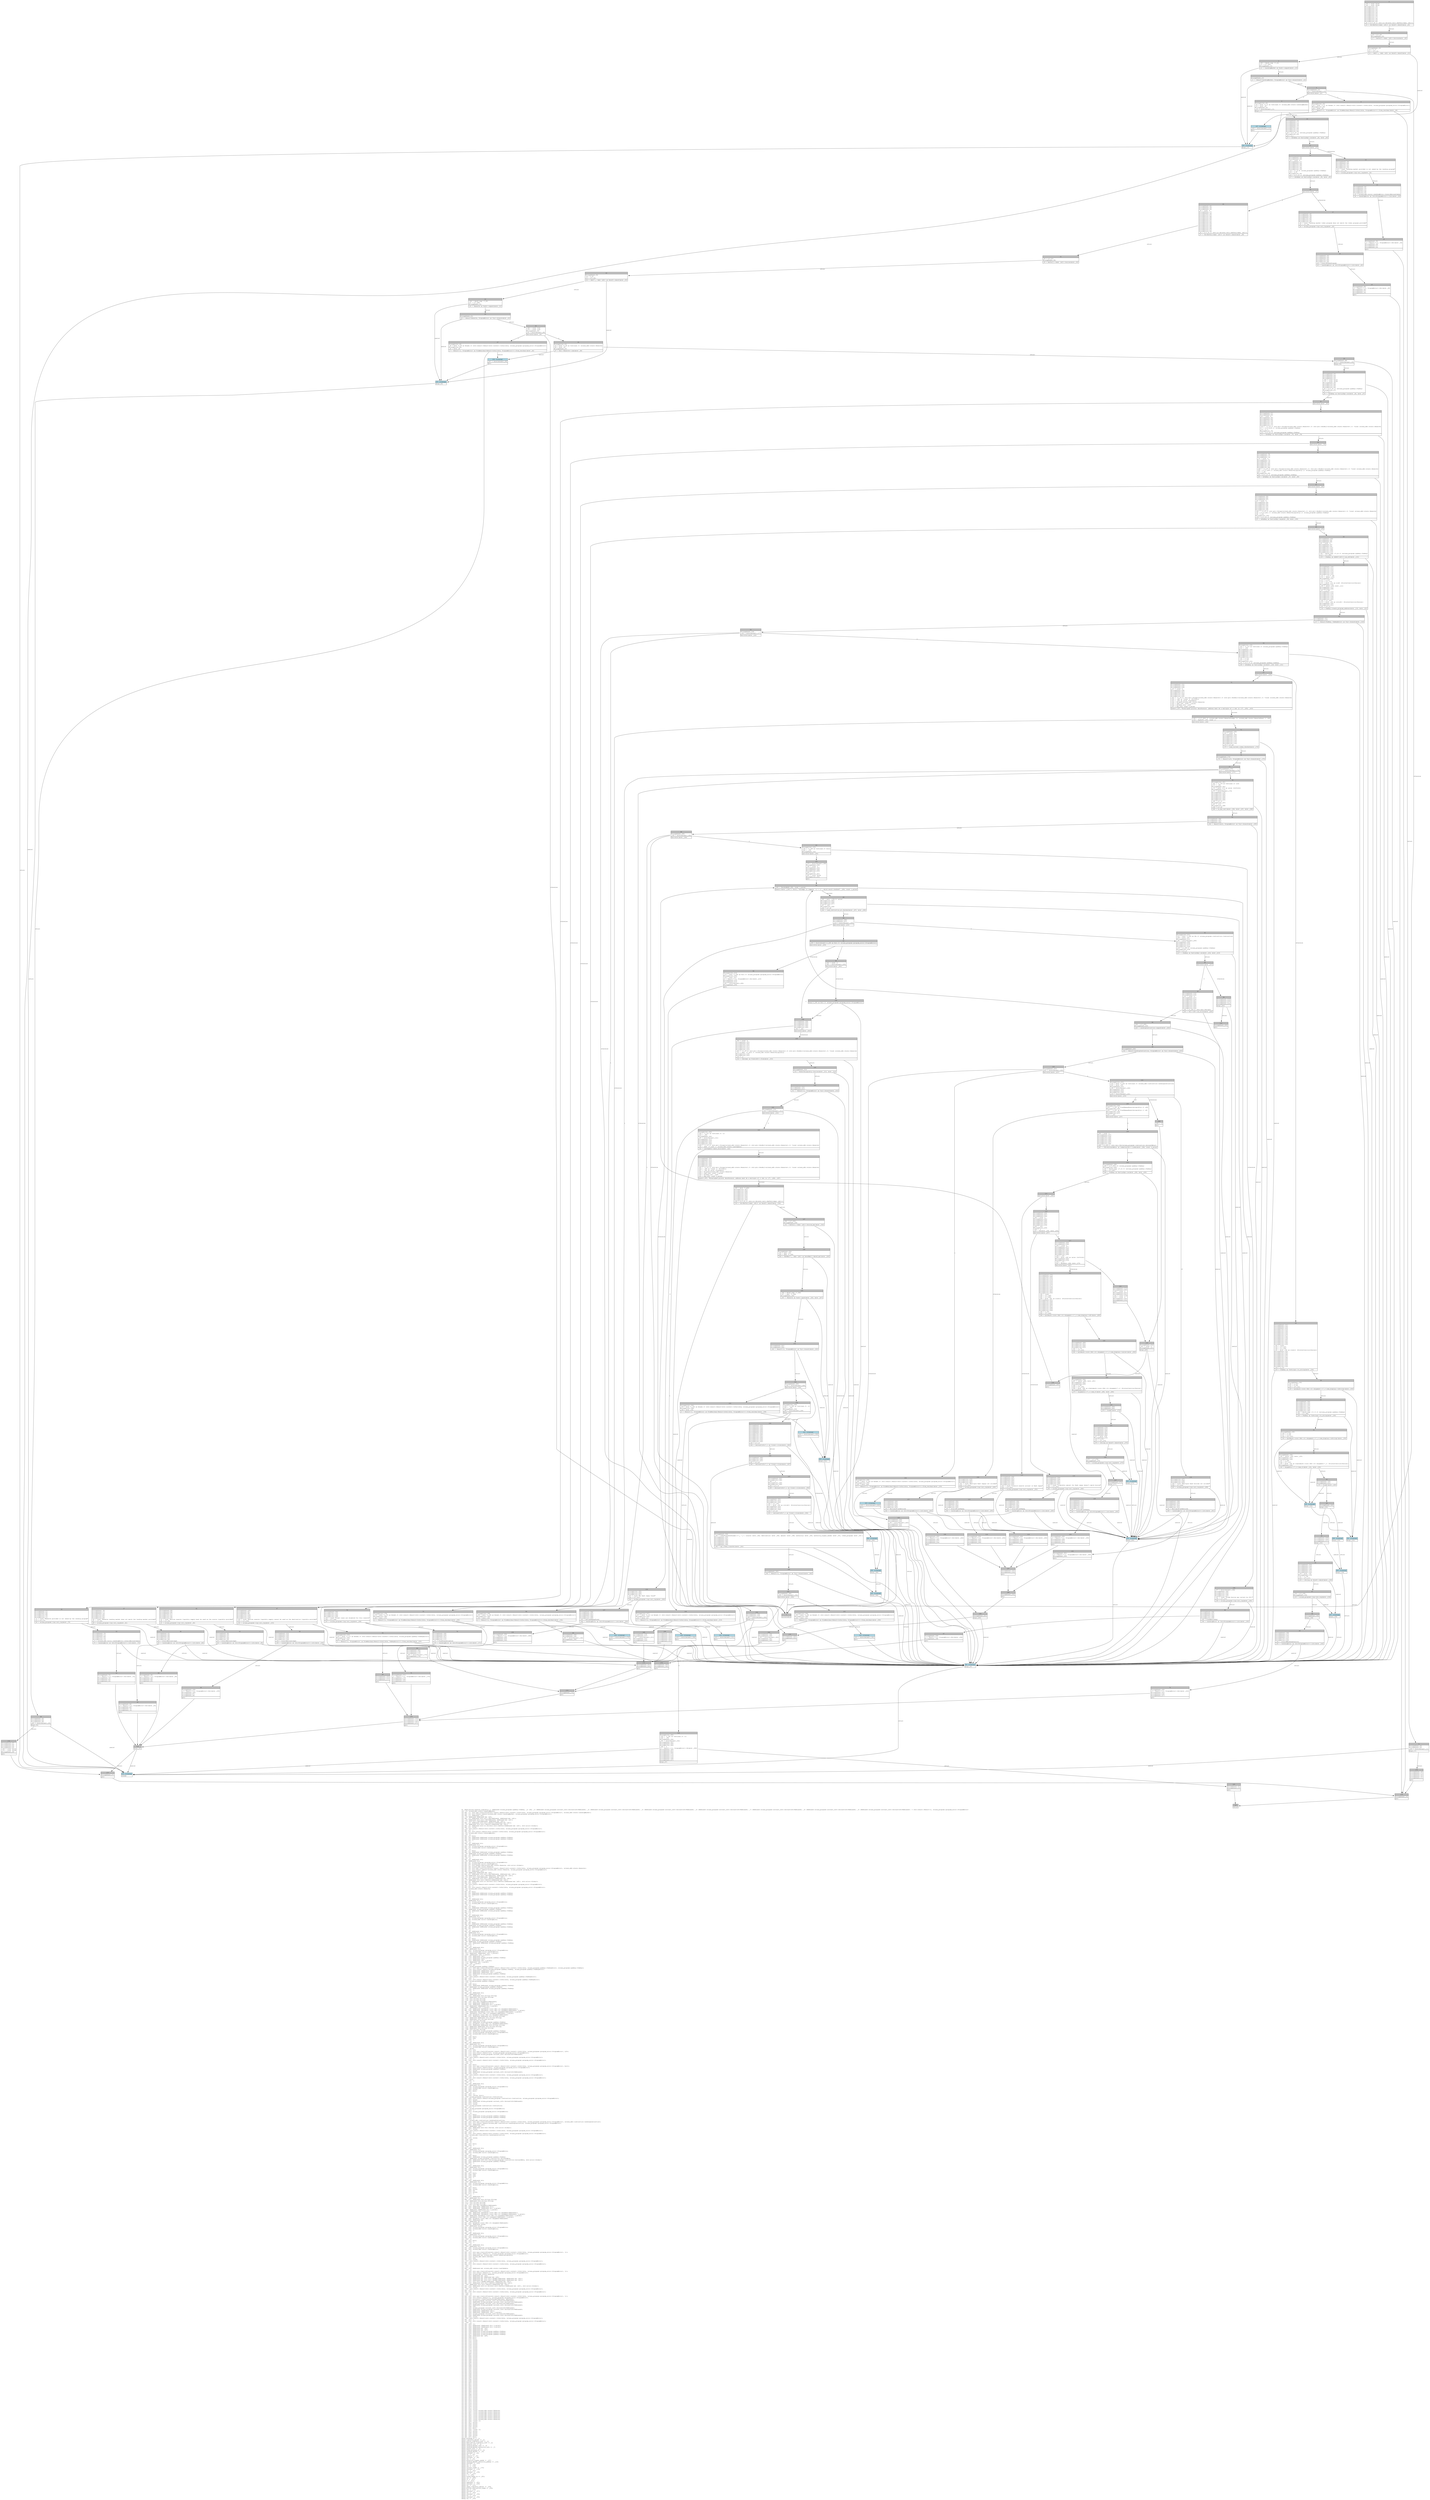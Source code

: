 digraph Mir_0_124 {
    graph [fontname="Courier, monospace"];
    node [fontname="Courier, monospace"];
    edge [fontname="Courier, monospace"];
    label=<fn _flash_borrow_reserve_liquidity(_1: &amp;ReErased solana_program::pubkey::Pubkey, _2: u64, _3: &amp;ReErased solana_program::account_info::AccountInfo&lt;ReErased&gt;, _4: &amp;ReErased solana_program::account_info::AccountInfo&lt;ReErased&gt;, _5: &amp;ReErased solana_program::account_info::AccountInfo&lt;ReErased&gt;, _6: &amp;ReErased solana_program::account_info::AccountInfo&lt;ReErased&gt;, _7: &amp;ReErased solana_program::account_info::AccountInfo&lt;ReErased&gt;, _8: &amp;ReErased solana_program::account_info::AccountInfo&lt;ReErased&gt;, _9: &amp;ReErased solana_program::account_info::AccountInfo&lt;ReErased&gt;) -&gt; std::result::Result&lt;(), solana_program::program_error::ProgramError&gt;<br align="left"/>let _10: solend_sdk::state::LendingMarket;<br align="left"/>let mut _11: std::ops::ControlFlow&lt;std::result::Result&lt;std::convert::Infallible, solana_program::program_error::ProgramError&gt;, solend_sdk::state::LendingMarket&gt;;<br align="left"/>let mut _12: std::result::Result&lt;solend_sdk::state::LendingMarket, solana_program::program_error::ProgramError&gt;;<br align="left"/>let mut _13: &amp;ReErased [u8];<br align="left"/>let _14: &amp;ReErased &amp;ReErased mut [u8];<br align="left"/>let mut _15: &amp;ReErased std::cell::Ref&lt;ReErased, &amp;ReErased mut [u8]&gt;;<br align="left"/>let _16: &amp;ReErased std::cell::Ref&lt;ReErased, &amp;ReErased mut [u8]&gt;;<br align="left"/>let _17: std::cell::Ref&lt;ReErased, &amp;ReErased mut [u8]&gt;;<br align="left"/>let mut _18: &amp;ReErased std::cell::RefCell&lt;&amp;ReErased mut [u8]&gt;;<br align="left"/>let _19: &amp;ReErased std::cell::RefCell&lt;&amp;ReErased mut [u8]&gt;;<br align="left"/>let mut _20: &amp;ReErased std::rc::Rc&lt;std::cell::RefCell&lt;&amp;ReErased mut [u8]&gt;, std::alloc::Global&gt;;<br align="left"/>let mut _21: isize;<br align="left"/>let _22: std::result::Result&lt;std::convert::Infallible, solana_program::program_error::ProgramError&gt;;<br align="left"/>let mut _23: !;<br align="left"/>let mut _24: std::result::Result&lt;std::convert::Infallible, solana_program::program_error::ProgramError&gt;;<br align="left"/>let _25: solend_sdk::state::LendingMarket;<br align="left"/>let _26: ();<br align="left"/>let mut _27: bool;<br align="left"/>let mut _28: &amp;ReErased &amp;ReErased solana_program::pubkey::Pubkey;<br align="left"/>let mut _29: &amp;ReErased &amp;ReErased solana_program::pubkey::Pubkey;<br align="left"/>let mut _30: !;<br align="left"/>let _31: ();<br align="left"/>let mut _32: &amp;ReErased str;<br align="left"/>let _33: &amp;ReErased str;<br align="left"/>let mut _34: solana_program::program_error::ProgramError;<br align="left"/>let mut _35: solend_sdk::error::LendingError;<br align="left"/>let _36: ();<br align="left"/>let mut _37: bool;<br align="left"/>let mut _38: &amp;ReErased &amp;ReErased solana_program::pubkey::Pubkey;<br align="left"/>let _39: &amp;ReErased solana_program::pubkey::Pubkey;<br align="left"/>let mut _40: &amp;ReErased &amp;ReErased solana_program::pubkey::Pubkey;<br align="left"/>let mut _41: !;<br align="left"/>let _42: ();<br align="left"/>let mut _43: &amp;ReErased str;<br align="left"/>let _44: &amp;ReErased str;<br align="left"/>let mut _45: solana_program::program_error::ProgramError;<br align="left"/>let mut _46: solend_sdk::error::LendingError;<br align="left"/>let mut _47: std::boxed::Box&lt;solend_sdk::state::Reserve, std::alloc::Global&gt;;<br align="left"/>let mut _48: solend_sdk::state::Reserve;<br align="left"/>let mut _49: std::ops::ControlFlow&lt;std::result::Result&lt;std::convert::Infallible, solana_program::program_error::ProgramError&gt;, solend_sdk::state::Reserve&gt;;<br align="left"/>let mut _50: std::result::Result&lt;solend_sdk::state::Reserve, solana_program::program_error::ProgramError&gt;;<br align="left"/>let mut _51: &amp;ReErased [u8];<br align="left"/>let _52: &amp;ReErased &amp;ReErased mut [u8];<br align="left"/>let mut _53: &amp;ReErased std::cell::Ref&lt;ReErased, &amp;ReErased mut [u8]&gt;;<br align="left"/>let _54: &amp;ReErased std::cell::Ref&lt;ReErased, &amp;ReErased mut [u8]&gt;;<br align="left"/>let _55: std::cell::Ref&lt;ReErased, &amp;ReErased mut [u8]&gt;;<br align="left"/>let mut _56: &amp;ReErased std::cell::RefCell&lt;&amp;ReErased mut [u8]&gt;;<br align="left"/>let _57: &amp;ReErased std::cell::RefCell&lt;&amp;ReErased mut [u8]&gt;;<br align="left"/>let mut _58: &amp;ReErased std::rc::Rc&lt;std::cell::RefCell&lt;&amp;ReErased mut [u8]&gt;, std::alloc::Global&gt;;<br align="left"/>let mut _59: isize;<br align="left"/>let _60: std::result::Result&lt;std::convert::Infallible, solana_program::program_error::ProgramError&gt;;<br align="left"/>let mut _61: !;<br align="left"/>let mut _62: std::result::Result&lt;std::convert::Infallible, solana_program::program_error::ProgramError&gt;;<br align="left"/>let _63: solend_sdk::state::Reserve;<br align="left"/>let _64: ();<br align="left"/>let mut _65: bool;<br align="left"/>let mut _66: &amp;ReErased &amp;ReErased solana_program::pubkey::Pubkey;<br align="left"/>let mut _67: &amp;ReErased &amp;ReErased solana_program::pubkey::Pubkey;<br align="left"/>let mut _68: !;<br align="left"/>let _69: ();<br align="left"/>let mut _70: &amp;ReErased str;<br align="left"/>let _71: &amp;ReErased str;<br align="left"/>let mut _72: solana_program::program_error::ProgramError;<br align="left"/>let mut _73: solend_sdk::error::LendingError;<br align="left"/>let _74: ();<br align="left"/>let mut _75: bool;<br align="left"/>let mut _76: &amp;ReErased &amp;ReErased solana_program::pubkey::Pubkey;<br align="left"/>let _77: &amp;ReErased solana_program::pubkey::Pubkey;<br align="left"/>let mut _78: &amp;ReErased &amp;ReErased solana_program::pubkey::Pubkey;<br align="left"/>let mut _79: !;<br align="left"/>let _80: ();<br align="left"/>let mut _81: &amp;ReErased str;<br align="left"/>let _82: &amp;ReErased str;<br align="left"/>let mut _83: solana_program::program_error::ProgramError;<br align="left"/>let mut _84: solend_sdk::error::LendingError;<br align="left"/>let _85: ();<br align="left"/>let mut _86: bool;<br align="left"/>let mut _87: &amp;ReErased &amp;ReErased solana_program::pubkey::Pubkey;<br align="left"/>let _88: &amp;ReErased solana_program::pubkey::Pubkey;<br align="left"/>let mut _89: &amp;ReErased &amp;ReErased solana_program::pubkey::Pubkey;<br align="left"/>let mut _90: !;<br align="left"/>let _91: ();<br align="left"/>let mut _92: &amp;ReErased str;<br align="left"/>let _93: &amp;ReErased str;<br align="left"/>let mut _94: solana_program::program_error::ProgramError;<br align="left"/>let mut _95: solend_sdk::error::LendingError;<br align="left"/>let _96: ();<br align="left"/>let mut _97: bool;<br align="left"/>let mut _98: &amp;ReErased &amp;ReErased solana_program::pubkey::Pubkey;<br align="left"/>let _99: &amp;ReErased solana_program::pubkey::Pubkey;<br align="left"/>let mut _100: &amp;ReErased &amp;ReErased solana_program::pubkey::Pubkey;<br align="left"/>let mut _101: !;<br align="left"/>let _102: ();<br align="left"/>let mut _103: &amp;ReErased str;<br align="left"/>let _104: &amp;ReErased str;<br align="left"/>let mut _105: solana_program::program_error::ProgramError;<br align="left"/>let mut _106: solend_sdk::error::LendingError;<br align="left"/>let _107: &amp;ReErased [&amp;ReErased [u8]; 2_usize];<br align="left"/>let _108: [&amp;ReErased [u8]; 2_usize];<br align="left"/>let mut _109: &amp;ReErased [u8];<br align="left"/>let mut _110: &amp;ReErased solana_program::pubkey::Pubkey;<br align="left"/>let mut _111: &amp;ReErased [u8];<br align="left"/>let mut _112: &amp;ReErased [u8; 1_usize];<br align="left"/>let _113: &amp;ReErased [u8; 1_usize];<br align="left"/>let _114: [u8; 1_usize];<br align="left"/>let mut _115: u8;<br align="left"/>let _116: solana_program::pubkey::Pubkey;<br align="left"/>let mut _117: std::ops::ControlFlow&lt;std::result::Result&lt;std::convert::Infallible, solana_program::pubkey::PubkeyError&gt;, solana_program::pubkey::Pubkey&gt;;<br align="left"/>let mut _118: std::result::Result&lt;solana_program::pubkey::Pubkey, solana_program::pubkey::PubkeyError&gt;;<br align="left"/>let mut _119: &amp;ReErased [&amp;ReErased [u8]];<br align="left"/>let mut _120: &amp;ReErased [&amp;ReErased [u8]; 2_usize];<br align="left"/>let mut _121: &amp;ReErased solana_program::pubkey::Pubkey;<br align="left"/>let mut _122: isize;<br align="left"/>let _123: std::result::Result&lt;std::convert::Infallible, solana_program::pubkey::PubkeyError&gt;;<br align="left"/>let mut _124: !;<br align="left"/>let mut _125: std::result::Result&lt;std::convert::Infallible, solana_program::pubkey::PubkeyError&gt;;<br align="left"/>let _126: solana_program::pubkey::Pubkey;<br align="left"/>let _127: ();<br align="left"/>let mut _128: bool;<br align="left"/>let mut _129: &amp;ReErased &amp;ReErased solana_program::pubkey::Pubkey;<br align="left"/>let _130: &amp;ReErased solana_program::pubkey::Pubkey;<br align="left"/>let mut _131: &amp;ReErased &amp;ReErased solana_program::pubkey::Pubkey;<br align="left"/>let mut _132: !;<br align="left"/>let _133: ();<br align="left"/>let mut _134: &amp;ReErased str;<br align="left"/>let _135: &amp;ReErased str;<br align="left"/>let mut _136: &amp;ReErased std::string::String;<br align="left"/>let _137: &amp;ReErased std::string::String;<br align="left"/>let _138: std::string::String;<br align="left"/>let _139: std::string::String;<br align="left"/>let mut _140: std::fmt::Arguments&lt;ReErased&gt;;<br align="left"/>let mut _141: &amp;ReErased [&amp;ReErased str];<br align="left"/>let mut _142: &amp;ReErased [&amp;ReErased str; 2_usize];<br align="left"/>let _143: &amp;ReErased [&amp;ReErased str; 2_usize];<br align="left"/>let _144: [&amp;ReErased str; 2_usize];<br align="left"/>let mut _145: &amp;ReErased [bytemuck::core::fmt::rt::Argument&lt;ReErased&gt;];<br align="left"/>let mut _146: &amp;ReErased [bytemuck::core::fmt::rt::Argument&lt;ReErased&gt;; 2_usize];<br align="left"/>let _147: &amp;ReErased [bytemuck::core::fmt::rt::Argument&lt;ReErased&gt;; 2_usize];<br align="left"/>let _148: [bytemuck::core::fmt::rt::Argument&lt;ReErased&gt;; 2_usize];<br align="left"/>let mut _149: bytemuck::core::fmt::rt::Argument&lt;ReErased&gt;;<br align="left"/>let mut _150: &amp;ReErased &amp;ReErased std::string::String;<br align="left"/>let _151: &amp;ReErased &amp;ReErased std::string::String;<br align="left"/>let _152: &amp;ReErased std::string::String;<br align="left"/>let _153: std::string::String;<br align="left"/>let mut _154: &amp;ReErased solana_program::pubkey::Pubkey;<br align="left"/>let mut _155: bytemuck::core::fmt::rt::Argument&lt;ReErased&gt;;<br align="left"/>let mut _156: &amp;ReErased &amp;ReErased std::string::String;<br align="left"/>let _157: &amp;ReErased &amp;ReErased std::string::String;<br align="left"/>let _158: &amp;ReErased std::string::String;<br align="left"/>let _159: std::string::String;<br align="left"/>let mut _160: &amp;ReErased solana_program::pubkey::Pubkey;<br align="left"/>let mut _161: solana_program::program_error::ProgramError;<br align="left"/>let mut _162: solend_sdk::error::LendingError;<br align="left"/>let _163: ();<br align="left"/>let mut _164: bool;<br align="left"/>let mut _165: u64;<br align="left"/>let mut _166: !;<br align="left"/>let _167: ();<br align="left"/>let mut _168: &amp;ReErased str;<br align="left"/>let _169: &amp;ReErased str;<br align="left"/>let mut _170: solana_program::program_error::ProgramError;<br align="left"/>let mut _171: solend_sdk::error::LendingError;<br align="left"/>let _172: usize;<br align="left"/>let mut _173: u16;<br align="left"/>let mut _174: std::ops::ControlFlow&lt;std::result::Result&lt;std::convert::Infallible, solana_program::program_error::ProgramError&gt;, u16&gt;;<br align="left"/>let mut _175: std::result::Result&lt;u16, solana_program::program_error::ProgramError&gt;;<br align="left"/>let mut _176: &amp;ReErased solana_program::account_info::AccountInfo&lt;ReErased&gt;;<br align="left"/>let mut _177: isize;<br align="left"/>let _178: std::result::Result&lt;std::convert::Infallible, solana_program::program_error::ProgramError&gt;;<br align="left"/>let mut _179: !;<br align="left"/>let mut _180: std::result::Result&lt;std::convert::Infallible, solana_program::program_error::ProgramError&gt;;<br align="left"/>let _181: u16;<br align="left"/>let _182: ();<br align="left"/>let mut _183: bool;<br align="left"/>let mut _184: std::ops::ControlFlow&lt;std::result::Result&lt;std::convert::Infallible, solana_program::program_error::ProgramError&gt;, bool&gt;;<br align="left"/>let mut _185: std::result::Result&lt;bool, solana_program::program_error::ProgramError&gt;;<br align="left"/>let mut _186: &amp;ReErased solana_program::pubkey::Pubkey;<br align="left"/>let mut _187: usize;<br align="left"/>let mut _188: &amp;ReErased solana_program::account_info::AccountInfo&lt;ReErased&gt;;<br align="left"/>let mut _189: isize;<br align="left"/>let _190: std::result::Result&lt;std::convert::Infallible, solana_program::program_error::ProgramError&gt;;<br align="left"/>let mut _191: !;<br align="left"/>let mut _192: std::result::Result&lt;std::convert::Infallible, solana_program::program_error::ProgramError&gt;;<br align="left"/>let _193: bool;<br align="left"/>let mut _194: !;<br align="left"/>let _195: ();<br align="left"/>let mut _196: &amp;ReErased str;<br align="left"/>let _197: &amp;ReErased str;<br align="left"/>let mut _198: solana_program::program_error::ProgramError;<br align="left"/>let mut _199: solend_sdk::error::LendingError;<br align="left"/>let mut _200: usize;<br align="left"/>let mut _201: bool;<br align="left"/>let _202: ();<br align="left"/>let mut _203: ();<br align="left"/>let mut _204: (usize, bool);<br align="left"/>let _205: solana_program::instruction::Instruction;<br align="left"/>let mut _206: std::result::Result&lt;solana_program::instruction::Instruction, solana_program::program_error::ProgramError&gt;;<br align="left"/>let mut _207: usize;<br align="left"/>let mut _208: &amp;ReErased solana_program::account_info::AccountInfo&lt;ReErased&gt;;<br align="left"/>let mut _209: isize;<br align="left"/>let mut _210: isize;<br align="left"/>let _211: solana_program::instruction::Instruction;<br align="left"/>let mut _212: !;<br align="left"/>let _213: solana_program::program_error::ProgramError;<br align="left"/>let mut _214: !;<br align="left"/>let mut _215: solana_program::program_error::ProgramError;<br align="left"/>let _216: ();<br align="left"/>let mut _217: bool;<br align="left"/>let mut _218: &amp;ReErased solana_program::pubkey::Pubkey;<br align="left"/>let mut _219: &amp;ReErased solana_program::pubkey::Pubkey;<br align="left"/>let mut _220: !;<br align="left"/>let _221: solend_sdk::instruction::LendingInstruction;<br align="left"/>let mut _222: std::ops::ControlFlow&lt;std::result::Result&lt;std::convert::Infallible, solana_program::program_error::ProgramError&gt;, solend_sdk::instruction::LendingInstruction&gt;;<br align="left"/>let mut _223: std::result::Result&lt;solend_sdk::instruction::LendingInstruction, solana_program::program_error::ProgramError&gt;;<br align="left"/>let mut _224: &amp;ReErased [u8];<br align="left"/>let _225: &amp;ReErased [u8];<br align="left"/>let mut _226: &amp;ReErased std::vec::Vec&lt;u8, std::alloc::Global&gt;;<br align="left"/>let mut _227: isize;<br align="left"/>let _228: std::result::Result&lt;std::convert::Infallible, solana_program::program_error::ProgramError&gt;;<br align="left"/>let mut _229: !;<br align="left"/>let mut _230: std::result::Result&lt;std::convert::Infallible, solana_program::program_error::ProgramError&gt;;<br align="left"/>let _231: solend_sdk::instruction::LendingInstruction;<br align="left"/>let _232: ();<br align="left"/>let mut _233: isize;<br align="left"/>let _234: u64;<br align="left"/>let _235: u8;<br align="left"/>let _236: ();<br align="left"/>let mut _237: bool;<br align="left"/>let mut _238: !;<br align="left"/>let _239: ();<br align="left"/>let mut _240: &amp;ReErased str;<br align="left"/>let _241: &amp;ReErased str;<br align="left"/>let mut _242: solana_program::program_error::ProgramError;<br align="left"/>let mut _243: solend_sdk::error::LendingError;<br align="left"/>let _244: ();<br align="left"/>let mut _245: bool;<br align="left"/>let mut _246: &amp;ReErased solana_program::pubkey::Pubkey;<br align="left"/>let _247: &amp;ReErased solana_program::instruction::AccountMeta;<br align="left"/>let mut _248: &amp;ReErased std::vec::Vec&lt;solana_program::instruction::AccountMeta, std::alloc::Global&gt;;<br align="left"/>let mut _249: &amp;ReErased solana_program::pubkey::Pubkey;<br align="left"/>let mut _250: !;<br align="left"/>let _251: ();<br align="left"/>let mut _252: &amp;ReErased str;<br align="left"/>let _253: &amp;ReErased str;<br align="left"/>let mut _254: solana_program::program_error::ProgramError;<br align="left"/>let mut _255: solend_sdk::error::LendingError;<br align="left"/>let _256: ();<br align="left"/>let mut _257: bool;<br align="left"/>let mut _258: u64;<br align="left"/>let mut _259: u64;<br align="left"/>let mut _260: !;<br align="left"/>let _261: ();<br align="left"/>let mut _262: &amp;ReErased str;<br align="left"/>let _263: &amp;ReErased str;<br align="left"/>let mut _264: solana_program::program_error::ProgramError;<br align="left"/>let mut _265: solend_sdk::error::LendingError;<br align="left"/>let _266: ();<br align="left"/>let mut _267: bool;<br align="left"/>let mut _268: usize;<br align="left"/>let mut _269: u8;<br align="left"/>let mut _270: usize;<br align="left"/>let mut _271: !;<br align="left"/>let _272: ();<br align="left"/>let mut _273: &amp;ReErased str;<br align="left"/>let _274: &amp;ReErased str;<br align="left"/>let mut _275: &amp;ReErased std::string::String;<br align="left"/>let _276: &amp;ReErased std::string::String;<br align="left"/>let _277: std::string::String;<br align="left"/>let _278: std::string::String;<br align="left"/>let mut _279: std::fmt::Arguments&lt;ReErased&gt;;<br align="left"/>let mut _280: &amp;ReErased [&amp;ReErased str];<br align="left"/>let mut _281: &amp;ReErased [&amp;ReErased str; 2_usize];<br align="left"/>let _282: &amp;ReErased [&amp;ReErased str; 2_usize];<br align="left"/>let _283: [&amp;ReErased str; 2_usize];<br align="left"/>let mut _284: &amp;ReErased [bytemuck::core::fmt::rt::Argument&lt;ReErased&gt;];<br align="left"/>let mut _285: &amp;ReErased [bytemuck::core::fmt::rt::Argument&lt;ReErased&gt;; 2_usize];<br align="left"/>let _286: &amp;ReErased [bytemuck::core::fmt::rt::Argument&lt;ReErased&gt;; 2_usize];<br align="left"/>let _287: [bytemuck::core::fmt::rt::Argument&lt;ReErased&gt;; 2_usize];<br align="left"/>let mut _288: bytemuck::core::fmt::rt::Argument&lt;ReErased&gt;;<br align="left"/>let mut _289: &amp;ReErased u8;<br align="left"/>let _290: &amp;ReErased u8;<br align="left"/>let mut _291: bytemuck::core::fmt::rt::Argument&lt;ReErased&gt;;<br align="left"/>let mut _292: &amp;ReErased usize;<br align="left"/>let _293: &amp;ReErased usize;<br align="left"/>let mut _294: solana_program::program_error::ProgramError;<br align="left"/>let mut _295: solend_sdk::error::LendingError;<br align="left"/>let mut _296: !;<br align="left"/>let _297: ();<br align="left"/>let mut _298: &amp;ReErased str;<br align="left"/>let _299: &amp;ReErased str;<br align="left"/>let mut _300: solana_program::program_error::ProgramError;<br align="left"/>let mut _301: solend_sdk::error::LendingError;<br align="left"/>let _302: ();<br align="left"/>let mut _303: bool;<br align="left"/>let mut _304: !;<br align="left"/>let _305: ();<br align="left"/>let mut _306: &amp;ReErased str;<br align="left"/>let _307: &amp;ReErased str;<br align="left"/>let mut _308: solana_program::program_error::ProgramError;<br align="left"/>let mut _309: solend_sdk::error::LendingError;<br align="left"/>let _310: ();<br align="left"/>let mut _311: std::ops::ControlFlow&lt;std::result::Result&lt;std::convert::Infallible, solana_program::program_error::ProgramError&gt;, ()&gt;;<br align="left"/>let mut _312: std::result::Result&lt;(), solana_program::program_error::ProgramError&gt;;<br align="left"/>let mut _313: &amp;ReErased mut solend_sdk::state::ReserveLiquidity;<br align="left"/>let mut _314: solend_sdk::math::Decimal;<br align="left"/>let mut _315: u64;<br align="left"/>let mut _316: isize;<br align="left"/>let _317: std::result::Result&lt;std::convert::Infallible, solana_program::program_error::ProgramError&gt;;<br align="left"/>let mut _318: !;<br align="left"/>let mut _319: std::result::Result&lt;std::convert::Infallible, solana_program::program_error::ProgramError&gt;;<br align="left"/>let _320: ();<br align="left"/>let _321: ();<br align="left"/>let mut _322: &amp;ReErased mut solend_sdk::state::LastUpdate;<br align="left"/>let _323: ();<br align="left"/>let mut _324: std::ops::ControlFlow&lt;std::result::Result&lt;std::convert::Infallible, solana_program::program_error::ProgramError&gt;, ()&gt;;<br align="left"/>let mut _325: std::result::Result&lt;(), solana_program::program_error::ProgramError&gt;;<br align="left"/>let mut _326: solend_sdk::state::Reserve;<br align="left"/>let mut _327: &amp;ReErased mut [u8];<br align="left"/>let mut _328: &amp;ReErased mut &amp;ReErased mut [u8];<br align="left"/>let mut _329: &amp;ReErased mut std::cell::RefMut&lt;ReErased, &amp;ReErased mut [u8]&gt;;<br align="left"/>let mut _330: &amp;ReErased mut std::cell::RefMut&lt;ReErased, &amp;ReErased mut [u8]&gt;;<br align="left"/>let mut _331: std::cell::RefMut&lt;ReErased, &amp;ReErased mut [u8]&gt;;<br align="left"/>let mut _332: &amp;ReErased std::cell::RefCell&lt;&amp;ReErased mut [u8]&gt;;<br align="left"/>let _333: &amp;ReErased std::cell::RefCell&lt;&amp;ReErased mut [u8]&gt;;<br align="left"/>let mut _334: &amp;ReErased std::rc::Rc&lt;std::cell::RefCell&lt;&amp;ReErased mut [u8]&gt;, std::alloc::Global&gt;;<br align="left"/>let mut _335: isize;<br align="left"/>let _336: std::result::Result&lt;std::convert::Infallible, solana_program::program_error::ProgramError&gt;;<br align="left"/>let mut _337: !;<br align="left"/>let mut _338: std::result::Result&lt;std::convert::Infallible, solana_program::program_error::ProgramError&gt;;<br align="left"/>let _339: ();<br align="left"/>let _340: ();<br align="left"/>let mut _341: std::ops::ControlFlow&lt;std::result::Result&lt;std::convert::Infallible, solana_program::program_error::ProgramError&gt;, ()&gt;;<br align="left"/>let mut _342: std::result::Result&lt;(), solana_program::program_error::ProgramError&gt;;<br align="left"/>let mut _343: processor::TokenTransferParams&lt;ReErased, ReErased&gt;;<br align="left"/>let mut _344: solana_program::account_info::AccountInfo&lt;ReErased&gt;;<br align="left"/>let mut _345: &amp;ReErased solana_program::account_info::AccountInfo&lt;ReErased&gt;;<br align="left"/>let mut _346: solana_program::account_info::AccountInfo&lt;ReErased&gt;;<br align="left"/>let mut _347: &amp;ReErased solana_program::account_info::AccountInfo&lt;ReErased&gt;;<br align="left"/>let mut _348: u64;<br align="left"/>let mut _349: solana_program::account_info::AccountInfo&lt;ReErased&gt;;<br align="left"/>let mut _350: &amp;ReErased solana_program::account_info::AccountInfo&lt;ReErased&gt;;<br align="left"/>let mut _351: &amp;ReErased [&amp;ReErased [u8]];<br align="left"/>let mut _352: &amp;ReErased [&amp;ReErased [u8]; 2_usize];<br align="left"/>let mut _353: solana_program::account_info::AccountInfo&lt;ReErased&gt;;<br align="left"/>let mut _354: &amp;ReErased solana_program::account_info::AccountInfo&lt;ReErased&gt;;<br align="left"/>let mut _355: isize;<br align="left"/>let _356: std::result::Result&lt;std::convert::Infallible, solana_program::program_error::ProgramError&gt;;<br align="left"/>let mut _357: !;<br align="left"/>let mut _358: std::result::Result&lt;std::convert::Infallible, solana_program::program_error::ProgramError&gt;;<br align="left"/>let _359: ();<br align="left"/>let mut _360: ();<br align="left"/>let mut _361: &amp;ReErased [&amp;ReErased str; 2_usize];<br align="left"/>let mut _362: &amp;ReErased [&amp;ReErased str; 2_usize];<br align="left"/>let mut _363: &amp;ReErased mut [u8];<br align="left"/>let mut _364: &amp;ReErased mut [u8];<br align="left"/>let mut _365: &amp;ReErased solana_program::pubkey::Pubkey;<br align="left"/>let mut _366: &amp;ReErased solana_program::pubkey::Pubkey;<br align="left"/>let mut _367: &amp;ReErased solana_program::pubkey::Pubkey;<br align="left"/>let mut _368: &amp;ReErased mut [u8];<br align="left"/>let mut _369: bool;<br align="left"/>let mut _370: bool;<br align="left"/>let mut _371: isize;<br align="left"/>let mut _372: isize;<br align="left"/>let mut _373: isize;<br align="left"/>let mut _374: isize;<br align="left"/>let mut _375: isize;<br align="left"/>let mut _376: isize;<br align="left"/>let mut _377: isize;<br align="left"/>let mut _378: isize;<br align="left"/>let mut _379: isize;<br align="left"/>let mut _380: isize;<br align="left"/>let mut _381: isize;<br align="left"/>let mut _382: isize;<br align="left"/>let mut _383: isize;<br align="left"/>let mut _384: isize;<br align="left"/>let mut _385: isize;<br align="left"/>let mut _386: isize;<br align="left"/>let mut _387: isize;<br align="left"/>let mut _388: isize;<br align="left"/>let mut _389: isize;<br align="left"/>let mut _390: isize;<br align="left"/>let mut _391: isize;<br align="left"/>let mut _392: isize;<br align="left"/>let mut _393: isize;<br align="left"/>let mut _394: isize;<br align="left"/>let mut _395: isize;<br align="left"/>let mut _396: isize;<br align="left"/>let mut _397: isize;<br align="left"/>let mut _398: isize;<br align="left"/>let mut _399: isize;<br align="left"/>let mut _400: isize;<br align="left"/>let mut _401: isize;<br align="left"/>let mut _402: isize;<br align="left"/>let mut _403: isize;<br align="left"/>let mut _404: isize;<br align="left"/>let mut _405: isize;<br align="left"/>let mut _406: isize;<br align="left"/>let mut _407: isize;<br align="left"/>let mut _408: isize;<br align="left"/>let mut _409: isize;<br align="left"/>let mut _410: isize;<br align="left"/>let mut _411: isize;<br align="left"/>let mut _412: isize;<br align="left"/>let mut _413: isize;<br align="left"/>let mut _414: isize;<br align="left"/>let mut _415: isize;<br align="left"/>let mut _416: isize;<br align="left"/>let mut _417: isize;<br align="left"/>let mut _418: isize;<br align="left"/>let mut _419: *const solend_sdk::state::Reserve;<br align="left"/>let mut _420: *const solend_sdk::state::Reserve;<br align="left"/>let mut _421: *const solend_sdk::state::Reserve;<br align="left"/>let mut _422: *const solend_sdk::state::Reserve;<br align="left"/>let mut _423: *const solend_sdk::state::Reserve;<br align="left"/>let mut _424: *const solend_sdk::state::Reserve;<br align="left"/>let mut _425: *const solend_sdk::state::Reserve;<br align="left"/>let mut _426: *const ();<br align="left"/>let mut _427: usize;<br align="left"/>let mut _428: usize;<br align="left"/>let mut _429: usize;<br align="left"/>let mut _430: usize;<br align="left"/>let mut _431: bool;<br align="left"/>let mut _432: *const ();<br align="left"/>let mut _433: usize;<br align="left"/>let mut _434: usize;<br align="left"/>let mut _435: usize;<br align="left"/>let mut _436: usize;<br align="left"/>let mut _437: bool;<br align="left"/>debug program_id =&gt; _1;<br align="left"/>debug liquidity_amount =&gt; _2;<br align="left"/>debug source_liquidity_info =&gt; _3;<br align="left"/>debug destination_liquidity_info =&gt; _4;<br align="left"/>debug reserve_info =&gt; _5;<br align="left"/>debug lending_market_info =&gt; _6;<br align="left"/>debug lending_market_authority_info =&gt; _7;<br align="left"/>debug sysvar_info =&gt; _8;<br align="left"/>debug token_program_id =&gt; _9;<br align="left"/>debug lending_market =&gt; _10;<br align="left"/>debug residual =&gt; _22;<br align="left"/>debug val =&gt; _25;<br align="left"/>debug reserve =&gt; _47;<br align="left"/>debug residual =&gt; _60;<br align="left"/>debug val =&gt; _63;<br align="left"/>debug authority_signer_seeds =&gt; _107;<br align="left"/>debug lending_market_authority_pubkey =&gt; _116;<br align="left"/>debug residual =&gt; _123;<br align="left"/>debug val =&gt; _126;<br align="left"/>debug res =&gt; _139;<br align="left"/>debug current_index =&gt; _172;<br align="left"/>debug residual =&gt; _178;<br align="left"/>debug val =&gt; _181;<br align="left"/>debug residual =&gt; _190;<br align="left"/>debug val =&gt; _193;<br align="left"/>debug i =&gt; _200;<br align="left"/>debug found_repay_ix =&gt; _201;<br align="left"/>debug ixn =&gt; _205;<br align="left"/>debug ix =&gt; _211;<br align="left"/>debug e =&gt; _213;<br align="left"/>debug unpacked =&gt; _221;<br align="left"/>debug residual =&gt; _228;<br align="left"/>debug val =&gt; _231;<br align="left"/>debug repay_liquidity_amount =&gt; _234;<br align="left"/>debug borrow_instruction_index =&gt; _235;<br align="left"/>debug res =&gt; _278;<br align="left"/>debug residual =&gt; _317;<br align="left"/>debug val =&gt; _320;<br align="left"/>debug residual =&gt; _336;<br align="left"/>debug val =&gt; _339;<br align="left"/>debug residual =&gt; _356;<br align="left"/>debug val =&gt; _359;<br align="left"/>>;
    bb0__0_124 [shape="none", label=<<table border="0" cellborder="1" cellspacing="0"><tr><td bgcolor="gray" align="center" colspan="1">0</td></tr><tr><td align="left" balign="left">_370 = const false<br/>_369 = const false<br/>StorageLive(_10)<br/>StorageLive(_11)<br/>StorageLive(_12)<br/>StorageLive(_13)<br/>StorageLive(_14)<br/>StorageLive(_15)<br/>StorageLive(_16)<br/>StorageLive(_17)<br/>StorageLive(_18)<br/>StorageLive(_19)<br/>StorageLive(_20)<br/>_20 = &amp;((*_6).2: std::rc::Rc&lt;std::cell::RefCell&lt;&amp;mut [u8]&gt;&gt;)<br/></td></tr><tr><td align="left">_19 = &lt;Rc&lt;RefCell&lt;&amp;mut [u8]&gt;&gt; as Deref&gt;::deref(move _20)</td></tr></table>>];
    bb1__0_124 [shape="none", label=<<table border="0" cellborder="1" cellspacing="0"><tr><td bgcolor="gray" align="center" colspan="1">1</td></tr><tr><td align="left" balign="left">_18 = &amp;(*_19)<br/>StorageDead(_20)<br/></td></tr><tr><td align="left">_17 = RefCell::&lt;&amp;mut [u8]&gt;::borrow(move _18)</td></tr></table>>];
    bb2__0_124 [shape="none", label=<<table border="0" cellborder="1" cellspacing="0"><tr><td bgcolor="gray" align="center" colspan="1">2</td></tr><tr><td align="left" balign="left">StorageDead(_18)<br/>_16 = &amp;_17<br/>_15 = &amp;(*_16)<br/></td></tr><tr><td align="left">_14 = &lt;Ref&lt;'_, &amp;mut [u8]&gt; as Deref&gt;::deref(move _15)</td></tr></table>>];
    bb3__0_124 [shape="none", label=<<table border="0" cellborder="1" cellspacing="0"><tr><td bgcolor="gray" align="center" colspan="1">3</td></tr><tr><td align="left" balign="left">_363 = deref_copy (*_14)<br/>_13 = &amp;(*_363)<br/>StorageDead(_15)<br/></td></tr><tr><td align="left">_12 = &lt;LendingMarket as Pack&gt;::unpack(move _13)</td></tr></table>>];
    bb4__0_124 [shape="none", label=<<table border="0" cellborder="1" cellspacing="0"><tr><td bgcolor="gray" align="center" colspan="1">4</td></tr><tr><td align="left" balign="left">StorageDead(_13)<br/></td></tr><tr><td align="left">_11 = &lt;Result&lt;LendingMarket, ProgramError&gt; as Try&gt;::branch(move _12)</td></tr></table>>];
    bb5__0_124 [shape="none", label=<<table border="0" cellborder="1" cellspacing="0"><tr><td bgcolor="gray" align="center" colspan="1">5</td></tr><tr><td align="left" balign="left">StorageDead(_12)<br/>_21 = discriminant(_11)<br/></td></tr><tr><td align="left">switchInt(move _21)</td></tr></table>>];
    bb6__0_124 [shape="none", label=<<table border="0" cellborder="1" cellspacing="0"><tr><td bgcolor="gray" align="center" colspan="1">6</td></tr><tr><td align="left" balign="left">StorageLive(_25)<br/>_25 = move ((_11 as Continue).0: solend_sdk::state::LendingMarket)<br/>_10 = move _25<br/>StorageDead(_25)<br/>_371 = discriminant(_11)<br/></td></tr><tr><td align="left">drop(_17)</td></tr></table>>];
    bb7__0_124 [shape="none", label=<<table border="0" cellborder="1" cellspacing="0"><tr><td bgcolor="gray" align="center" colspan="1">7</td></tr><tr><td align="left">unreachable</td></tr></table>>];
    bb8__0_124 [shape="none", label=<<table border="0" cellborder="1" cellspacing="0"><tr><td bgcolor="gray" align="center" colspan="1">8</td></tr><tr><td align="left" balign="left">StorageLive(_22)<br/>_22 = move ((_11 as Break).0: std::result::Result&lt;std::convert::Infallible, solana_program::program_error::ProgramError&gt;)<br/>StorageLive(_24)<br/>_24 = move _22<br/></td></tr><tr><td align="left">_0 = &lt;Result&lt;(), ProgramError&gt; as FromResidual&lt;Result&lt;Infallible, ProgramError&gt;&gt;&gt;::from_residual(move _24)</td></tr></table>>];
    bb9__0_124 [shape="none", label=<<table border="0" cellborder="1" cellspacing="0"><tr><td bgcolor="gray" align="center" colspan="1">9</td></tr><tr><td align="left" balign="left">StorageDead(_24)<br/>StorageDead(_22)<br/>_409 = discriminant(_11)<br/></td></tr><tr><td align="left">drop(_17)</td></tr></table>>];
    bb10__0_124 [shape="none", label=<<table border="0" cellborder="1" cellspacing="0"><tr><td bgcolor="gray" align="center" colspan="1">10</td></tr><tr><td align="left" balign="left">StorageDead(_19)<br/>StorageDead(_17)<br/>StorageDead(_16)<br/>StorageDead(_14)<br/>StorageDead(_11)<br/>StorageLive(_26)<br/>StorageLive(_27)<br/>StorageLive(_28)<br/>_28 = &amp;((*_6).3: &amp;solana_program::pubkey::Pubkey)<br/>StorageLive(_29)<br/>_29 = &amp;_1<br/></td></tr><tr><td align="left">_27 = &lt;&amp;Pubkey as PartialEq&gt;::ne(move _28, move _29)</td></tr></table>>];
    bb11__0_124 [shape="none", label=<<table border="0" cellborder="1" cellspacing="0"><tr><td bgcolor="gray" align="center" colspan="1">11</td></tr><tr><td align="left">switchInt(move _27)</td></tr></table>>];
    bb12__0_124 [shape="none", label=<<table border="0" cellborder="1" cellspacing="0"><tr><td bgcolor="gray" align="center" colspan="1">12</td></tr><tr><td align="left" balign="left">StorageDead(_29)<br/>StorageDead(_28)<br/>StorageLive(_31)<br/>StorageLive(_32)<br/>StorageLive(_33)<br/>_33 = const &quot;Lending market provided is not owned by the lending program&quot;<br/>_32 = &amp;(*_33)<br/></td></tr><tr><td align="left">_31 = solana_program::log::sol_log(move _32)</td></tr></table>>];
    bb13__0_124 [shape="none", label=<<table border="0" cellborder="1" cellspacing="0"><tr><td bgcolor="gray" align="center" colspan="1">13</td></tr><tr><td align="left" balign="left">StorageDead(_32)<br/>StorageDead(_33)<br/>StorageDead(_31)<br/>StorageLive(_34)<br/>StorageLive(_35)<br/>_35 = solend_sdk::error::LendingError::InvalidAccountOwner<br/></td></tr><tr><td align="left">_34 = &lt;LendingError as Into&lt;ProgramError&gt;&gt;::into(move _35)</td></tr></table>>];
    bb14__0_124 [shape="none", label=<<table border="0" cellborder="1" cellspacing="0"><tr><td bgcolor="gray" align="center" colspan="1">14</td></tr><tr><td align="left" balign="left">StorageDead(_35)<br/>_0 = Result::&lt;(), ProgramError&gt;::Err(move _34)<br/>StorageDead(_34)<br/>StorageDead(_27)<br/>StorageDead(_26)<br/></td></tr><tr><td align="left">goto</td></tr></table>>];
    bb15__0_124 [shape="none", label=<<table border="0" cellborder="1" cellspacing="0"><tr><td bgcolor="gray" align="center" colspan="1">15</td></tr><tr><td align="left" balign="left">StorageDead(_29)<br/>StorageDead(_28)<br/>_26 = const ()<br/>StorageDead(_27)<br/>StorageDead(_26)<br/>StorageLive(_36)<br/>StorageLive(_37)<br/>StorageLive(_38)<br/>StorageLive(_39)<br/>_39 = &amp;(_10.4: solana_program::pubkey::Pubkey)<br/>_38 = &amp;_39<br/>StorageLive(_40)<br/>_40 = &amp;((*_9).0: &amp;solana_program::pubkey::Pubkey)<br/></td></tr><tr><td align="left">_37 = &lt;&amp;Pubkey as PartialEq&gt;::ne(move _38, move _40)</td></tr></table>>];
    bb16__0_124 [shape="none", label=<<table border="0" cellborder="1" cellspacing="0"><tr><td bgcolor="gray" align="center" colspan="1">16</td></tr><tr><td align="left">switchInt(move _37)</td></tr></table>>];
    bb17__0_124 [shape="none", label=<<table border="0" cellborder="1" cellspacing="0"><tr><td bgcolor="gray" align="center" colspan="1">17</td></tr><tr><td align="left" balign="left">StorageDead(_40)<br/>StorageDead(_39)<br/>StorageDead(_38)<br/>StorageLive(_42)<br/>StorageLive(_43)<br/>StorageLive(_44)<br/>_44 = const &quot;Lending market token program does not match the token program provided&quot;<br/>_43 = &amp;(*_44)<br/></td></tr><tr><td align="left">_42 = solana_program::log::sol_log(move _43)</td></tr></table>>];
    bb18__0_124 [shape="none", label=<<table border="0" cellborder="1" cellspacing="0"><tr><td bgcolor="gray" align="center" colspan="1">18</td></tr><tr><td align="left" balign="left">StorageDead(_43)<br/>StorageDead(_44)<br/>StorageDead(_42)<br/>StorageLive(_45)<br/>StorageLive(_46)<br/>_46 = InvalidTokenProgram<br/></td></tr><tr><td align="left">_45 = &lt;LendingError as Into&lt;ProgramError&gt;&gt;::into(move _46)</td></tr></table>>];
    bb19__0_124 [shape="none", label=<<table border="0" cellborder="1" cellspacing="0"><tr><td bgcolor="gray" align="center" colspan="1">19</td></tr><tr><td align="left" balign="left">StorageDead(_46)<br/>_0 = Result::&lt;(), ProgramError&gt;::Err(move _45)<br/>StorageDead(_45)<br/>StorageDead(_37)<br/>StorageDead(_36)<br/></td></tr><tr><td align="left">goto</td></tr></table>>];
    bb20__0_124 [shape="none", label=<<table border="0" cellborder="1" cellspacing="0"><tr><td bgcolor="gray" align="center" colspan="1">20</td></tr><tr><td align="left" balign="left">StorageDead(_40)<br/>StorageDead(_39)<br/>StorageDead(_38)<br/>_36 = const ()<br/>StorageDead(_37)<br/>StorageDead(_36)<br/>StorageLive(_47)<br/>StorageLive(_48)<br/>StorageLive(_49)<br/>StorageLive(_50)<br/>StorageLive(_51)<br/>StorageLive(_52)<br/>StorageLive(_53)<br/>StorageLive(_54)<br/>StorageLive(_55)<br/>StorageLive(_56)<br/>StorageLive(_57)<br/>StorageLive(_58)<br/>_58 = &amp;((*_5).2: std::rc::Rc&lt;std::cell::RefCell&lt;&amp;mut [u8]&gt;&gt;)<br/></td></tr><tr><td align="left">_57 = &lt;Rc&lt;RefCell&lt;&amp;mut [u8]&gt;&gt; as Deref&gt;::deref(move _58)</td></tr></table>>];
    bb21__0_124 [shape="none", label=<<table border="0" cellborder="1" cellspacing="0"><tr><td bgcolor="gray" align="center" colspan="1">21</td></tr><tr><td align="left" balign="left">_56 = &amp;(*_57)<br/>StorageDead(_58)<br/></td></tr><tr><td align="left">_55 = RefCell::&lt;&amp;mut [u8]&gt;::borrow(move _56)</td></tr></table>>];
    bb22__0_124 [shape="none", label=<<table border="0" cellborder="1" cellspacing="0"><tr><td bgcolor="gray" align="center" colspan="1">22</td></tr><tr><td align="left" balign="left">StorageDead(_56)<br/>_54 = &amp;_55<br/>_53 = &amp;(*_54)<br/></td></tr><tr><td align="left">_52 = &lt;Ref&lt;'_, &amp;mut [u8]&gt; as Deref&gt;::deref(move _53)</td></tr></table>>];
    bb23__0_124 [shape="none", label=<<table border="0" cellborder="1" cellspacing="0"><tr><td bgcolor="gray" align="center" colspan="1">23</td></tr><tr><td align="left" balign="left">_364 = deref_copy (*_52)<br/>_51 = &amp;(*_364)<br/>StorageDead(_53)<br/></td></tr><tr><td align="left">_50 = &lt;Reserve as Pack&gt;::unpack(move _51)</td></tr></table>>];
    bb24__0_124 [shape="none", label=<<table border="0" cellborder="1" cellspacing="0"><tr><td bgcolor="gray" align="center" colspan="1">24</td></tr><tr><td align="left" balign="left">StorageDead(_51)<br/></td></tr><tr><td align="left">_49 = &lt;Result&lt;Reserve, ProgramError&gt; as Try&gt;::branch(move _50)</td></tr></table>>];
    bb25__0_124 [shape="none", label=<<table border="0" cellborder="1" cellspacing="0"><tr><td bgcolor="gray" align="center" colspan="1">25</td></tr><tr><td align="left" balign="left">_369 = const true<br/>_370 = const true<br/>StorageDead(_50)<br/>_59 = discriminant(_49)<br/></td></tr><tr><td align="left">switchInt(move _59)</td></tr></table>>];
    bb26__0_124 [shape="none", label=<<table border="0" cellborder="1" cellspacing="0"><tr><td bgcolor="gray" align="center" colspan="1">26</td></tr><tr><td align="left" balign="left">StorageLive(_63)<br/>_63 = move ((_49 as Continue).0: solend_sdk::state::Reserve)<br/>_48 = move _63<br/>StorageDead(_63)<br/></td></tr><tr><td align="left">_47 = Box::&lt;Reserve&gt;::new(move _48)</td></tr></table>>];
    bb27__0_124 [shape="none", label=<<table border="0" cellborder="1" cellspacing="0"><tr><td bgcolor="gray" align="center" colspan="1">27</td></tr><tr><td align="left" balign="left">StorageLive(_60)<br/>_60 = move ((_49 as Break).0: std::result::Result&lt;std::convert::Infallible, solana_program::program_error::ProgramError&gt;)<br/>StorageLive(_62)<br/>_62 = move _60<br/></td></tr><tr><td align="left">_0 = &lt;Result&lt;(), ProgramError&gt; as FromResidual&lt;Result&lt;Infallible, ProgramError&gt;&gt;&gt;::from_residual(move _62)</td></tr></table>>];
    bb28__0_124 [shape="none", label=<<table border="0" cellborder="1" cellspacing="0"><tr><td bgcolor="gray" align="center" colspan="1">28</td></tr><tr><td align="left" balign="left">StorageDead(_62)<br/>StorageDead(_60)<br/>StorageDead(_48)<br/>_407 = discriminant(_49)<br/></td></tr><tr><td align="left">drop(_55)</td></tr></table>>];
    bb29__0_124 [shape="none", label=<<table border="0" cellborder="1" cellspacing="0"><tr><td bgcolor="gray" align="center" colspan="1">29</td></tr><tr><td align="left" balign="left">StorageDead(_48)<br/>_373 = discriminant(_49)<br/></td></tr><tr><td align="left">drop(_55)</td></tr></table>>];
    bb30__0_124 [shape="none", label=<<table border="0" cellborder="1" cellspacing="0"><tr><td bgcolor="gray" align="center" colspan="1">30</td></tr><tr><td align="left" balign="left">StorageDead(_57)<br/>StorageDead(_55)<br/>StorageDead(_54)<br/>StorageDead(_52)<br/>_369 = const false<br/>_370 = const false<br/>StorageDead(_49)<br/>StorageLive(_64)<br/>StorageLive(_65)<br/>StorageLive(_66)<br/>_66 = &amp;((*_5).3: &amp;solana_program::pubkey::Pubkey)<br/>StorageLive(_67)<br/>_67 = &amp;_1<br/></td></tr><tr><td align="left">_65 = &lt;&amp;Pubkey as PartialEq&gt;::ne(move _66, move _67)</td></tr></table>>];
    bb31__0_124 [shape="none", label=<<table border="0" cellborder="1" cellspacing="0"><tr><td bgcolor="gray" align="center" colspan="1">31</td></tr><tr><td align="left">switchInt(move _65)</td></tr></table>>];
    bb32__0_124 [shape="none", label=<<table border="0" cellborder="1" cellspacing="0"><tr><td bgcolor="gray" align="center" colspan="1">32</td></tr><tr><td align="left" balign="left">StorageDead(_67)<br/>StorageDead(_66)<br/>StorageLive(_69)<br/>StorageLive(_70)<br/>StorageLive(_71)<br/>_71 = const &quot;Reserve provided is not owned by the lending program&quot;<br/>_70 = &amp;(*_71)<br/></td></tr><tr><td align="left">_69 = solana_program::log::sol_log(move _70)</td></tr></table>>];
    bb33__0_124 [shape="none", label=<<table border="0" cellborder="1" cellspacing="0"><tr><td bgcolor="gray" align="center" colspan="1">33</td></tr><tr><td align="left" balign="left">StorageDead(_70)<br/>StorageDead(_71)<br/>StorageDead(_69)<br/>StorageLive(_72)<br/>StorageLive(_73)<br/>_73 = solend_sdk::error::LendingError::InvalidAccountOwner<br/></td></tr><tr><td align="left">_72 = &lt;LendingError as Into&lt;ProgramError&gt;&gt;::into(move _73)</td></tr></table>>];
    bb34__0_124 [shape="none", label=<<table border="0" cellborder="1" cellspacing="0"><tr><td bgcolor="gray" align="center" colspan="1">34</td></tr><tr><td align="left" balign="left">StorageDead(_73)<br/>_0 = Result::&lt;(), ProgramError&gt;::Err(move _72)<br/>StorageDead(_72)<br/>StorageDead(_65)<br/>StorageDead(_64)<br/></td></tr><tr><td align="left">goto</td></tr></table>>];
    bb35__0_124 [shape="none", label=<<table border="0" cellborder="1" cellspacing="0"><tr><td bgcolor="gray" align="center" colspan="1">35</td></tr><tr><td align="left" balign="left">StorageDead(_67)<br/>StorageDead(_66)<br/>_64 = const ()<br/>StorageDead(_65)<br/>StorageDead(_64)<br/>StorageLive(_74)<br/>StorageLive(_75)<br/>StorageLive(_76)<br/>StorageLive(_77)<br/>_419 = (((_47.0: std::ptr::Unique&lt;solend_sdk::state::Reserve&gt;).0: std::ptr::NonNull&lt;solend_sdk::state::Reserve&gt;).0: *const solend_sdk::state::Reserve)<br/>_77 = &amp;((*_419).2: solana_program::pubkey::Pubkey)<br/>_76 = &amp;_77<br/>StorageLive(_78)<br/>_78 = &amp;((*_6).0: &amp;solana_program::pubkey::Pubkey)<br/></td></tr><tr><td align="left">_75 = &lt;&amp;Pubkey as PartialEq&gt;::ne(move _76, move _78)</td></tr></table>>];
    bb36__0_124 [shape="none", label=<<table border="0" cellborder="1" cellspacing="0"><tr><td bgcolor="gray" align="center" colspan="1">36</td></tr><tr><td align="left">switchInt(move _75)</td></tr></table>>];
    bb37__0_124 [shape="none", label=<<table border="0" cellborder="1" cellspacing="0"><tr><td bgcolor="gray" align="center" colspan="1">37</td></tr><tr><td align="left" balign="left">StorageDead(_78)<br/>StorageDead(_77)<br/>StorageDead(_76)<br/>StorageLive(_80)<br/>StorageLive(_81)<br/>StorageLive(_82)<br/>_82 = const &quot;Reserve lending market does not match the lending market provided&quot;<br/>_81 = &amp;(*_82)<br/></td></tr><tr><td align="left">_80 = solana_program::log::sol_log(move _81)</td></tr></table>>];
    bb38__0_124 [shape="none", label=<<table border="0" cellborder="1" cellspacing="0"><tr><td bgcolor="gray" align="center" colspan="1">38</td></tr><tr><td align="left" balign="left">StorageDead(_81)<br/>StorageDead(_82)<br/>StorageDead(_80)<br/>StorageLive(_83)<br/>StorageLive(_84)<br/>_84 = InvalidAccountInput<br/></td></tr><tr><td align="left">_83 = &lt;LendingError as Into&lt;ProgramError&gt;&gt;::into(move _84)</td></tr></table>>];
    bb39__0_124 [shape="none", label=<<table border="0" cellborder="1" cellspacing="0"><tr><td bgcolor="gray" align="center" colspan="1">39</td></tr><tr><td align="left" balign="left">StorageDead(_84)<br/>_0 = Result::&lt;(), ProgramError&gt;::Err(move _83)<br/>StorageDead(_83)<br/>StorageDead(_75)<br/>StorageDead(_74)<br/></td></tr><tr><td align="left">goto</td></tr></table>>];
    bb40__0_124 [shape="none", label=<<table border="0" cellborder="1" cellspacing="0"><tr><td bgcolor="gray" align="center" colspan="1">40</td></tr><tr><td align="left" balign="left">StorageDead(_78)<br/>StorageDead(_77)<br/>StorageDead(_76)<br/>_74 = const ()<br/>StorageDead(_75)<br/>StorageDead(_74)<br/>StorageLive(_85)<br/>StorageLive(_86)<br/>StorageLive(_87)<br/>StorageLive(_88)<br/>_420 = (((_47.0: std::ptr::Unique&lt;solend_sdk::state::Reserve&gt;).0: std::ptr::NonNull&lt;solend_sdk::state::Reserve&gt;).0: *const solend_sdk::state::Reserve)<br/>_88 = &amp;(((*_420).3: solend_sdk::state::ReserveLiquidity).2: solana_program::pubkey::Pubkey)<br/>_87 = &amp;_88<br/>StorageLive(_89)<br/>_89 = &amp;((*_3).0: &amp;solana_program::pubkey::Pubkey)<br/></td></tr><tr><td align="left">_86 = &lt;&amp;Pubkey as PartialEq&gt;::ne(move _87, move _89)</td></tr></table>>];
    bb41__0_124 [shape="none", label=<<table border="0" cellborder="1" cellspacing="0"><tr><td bgcolor="gray" align="center" colspan="1">41</td></tr><tr><td align="left">switchInt(move _86)</td></tr></table>>];
    bb42__0_124 [shape="none", label=<<table border="0" cellborder="1" cellspacing="0"><tr><td bgcolor="gray" align="center" colspan="1">42</td></tr><tr><td align="left" balign="left">StorageDead(_89)<br/>StorageDead(_88)<br/>StorageDead(_87)<br/>StorageLive(_91)<br/>StorageLive(_92)<br/>StorageLive(_93)<br/>_93 = const &quot;Borrow reserve liquidity supply must be used as the source liquidity provided&quot;<br/>_92 = &amp;(*_93)<br/></td></tr><tr><td align="left">_91 = solana_program::log::sol_log(move _92)</td></tr></table>>];
    bb43__0_124 [shape="none", label=<<table border="0" cellborder="1" cellspacing="0"><tr><td bgcolor="gray" align="center" colspan="1">43</td></tr><tr><td align="left" balign="left">StorageDead(_92)<br/>StorageDead(_93)<br/>StorageDead(_91)<br/>StorageLive(_94)<br/>StorageLive(_95)<br/>_95 = InvalidAccountInput<br/></td></tr><tr><td align="left">_94 = &lt;LendingError as Into&lt;ProgramError&gt;&gt;::into(move _95)</td></tr></table>>];
    bb44__0_124 [shape="none", label=<<table border="0" cellborder="1" cellspacing="0"><tr><td bgcolor="gray" align="center" colspan="1">44</td></tr><tr><td align="left" balign="left">StorageDead(_95)<br/>_0 = Result::&lt;(), ProgramError&gt;::Err(move _94)<br/>StorageDead(_94)<br/>StorageDead(_86)<br/>StorageDead(_85)<br/></td></tr><tr><td align="left">goto</td></tr></table>>];
    bb45__0_124 [shape="none", label=<<table border="0" cellborder="1" cellspacing="0"><tr><td bgcolor="gray" align="center" colspan="1">45</td></tr><tr><td align="left" balign="left">StorageDead(_89)<br/>StorageDead(_88)<br/>StorageDead(_87)<br/>_85 = const ()<br/>StorageDead(_86)<br/>StorageDead(_85)<br/>StorageLive(_96)<br/>StorageLive(_97)<br/>StorageLive(_98)<br/>StorageLive(_99)<br/>_421 = (((_47.0: std::ptr::Unique&lt;solend_sdk::state::Reserve&gt;).0: std::ptr::NonNull&lt;solend_sdk::state::Reserve&gt;).0: *const solend_sdk::state::Reserve)<br/>_99 = &amp;(((*_421).3: solend_sdk::state::ReserveLiquidity).2: solana_program::pubkey::Pubkey)<br/>_98 = &amp;_99<br/>StorageLive(_100)<br/>_100 = &amp;((*_4).0: &amp;solana_program::pubkey::Pubkey)<br/></td></tr><tr><td align="left">_97 = &lt;&amp;Pubkey as PartialEq&gt;::eq(move _98, move _100)</td></tr></table>>];
    bb46__0_124 [shape="none", label=<<table border="0" cellborder="1" cellspacing="0"><tr><td bgcolor="gray" align="center" colspan="1">46</td></tr><tr><td align="left">switchInt(move _97)</td></tr></table>>];
    bb47__0_124 [shape="none", label=<<table border="0" cellborder="1" cellspacing="0"><tr><td bgcolor="gray" align="center" colspan="1">47</td></tr><tr><td align="left" balign="left">StorageDead(_100)<br/>StorageDead(_99)<br/>StorageDead(_98)<br/>StorageLive(_102)<br/>StorageLive(_103)<br/>StorageLive(_104)<br/>_104 = const &quot;Borrow reserve liquidity supply cannot be used as the destination liquidity provided&quot;<br/>_103 = &amp;(*_104)<br/></td></tr><tr><td align="left">_102 = solana_program::log::sol_log(move _103)</td></tr></table>>];
    bb48__0_124 [shape="none", label=<<table border="0" cellborder="1" cellspacing="0"><tr><td bgcolor="gray" align="center" colspan="1">48</td></tr><tr><td align="left" balign="left">StorageDead(_103)<br/>StorageDead(_104)<br/>StorageDead(_102)<br/>StorageLive(_105)<br/>StorageLive(_106)<br/>_106 = InvalidAccountInput<br/></td></tr><tr><td align="left">_105 = &lt;LendingError as Into&lt;ProgramError&gt;&gt;::into(move _106)</td></tr></table>>];
    bb49__0_124 [shape="none", label=<<table border="0" cellborder="1" cellspacing="0"><tr><td bgcolor="gray" align="center" colspan="1">49</td></tr><tr><td align="left" balign="left">StorageDead(_106)<br/>_0 = Result::&lt;(), ProgramError&gt;::Err(move _105)<br/>StorageDead(_105)<br/>StorageDead(_97)<br/>StorageDead(_96)<br/></td></tr><tr><td align="left">goto</td></tr></table>>];
    bb50__0_124 [shape="none", label=<<table border="0" cellborder="1" cellspacing="0"><tr><td bgcolor="gray" align="center" colspan="1">50</td></tr><tr><td align="left" balign="left">StorageDead(_100)<br/>StorageDead(_99)<br/>StorageDead(_98)<br/>_96 = const ()<br/>StorageDead(_97)<br/>StorageDead(_96)<br/>StorageLive(_107)<br/>StorageLive(_108)<br/>StorageLive(_109)<br/>StorageLive(_110)<br/>_365 = deref_copy ((*_6).0: &amp;solana_program::pubkey::Pubkey)<br/>_110 = &amp;(*_365)<br/></td></tr><tr><td align="left">_109 = &lt;Pubkey as AsRef&lt;[u8]&gt;&gt;::as_ref(move _110)</td></tr></table>>];
    bb51__0_124 [shape="none", label=<<table border="0" cellborder="1" cellspacing="0"><tr><td bgcolor="gray" align="center" colspan="1">51</td></tr><tr><td align="left" balign="left">StorageDead(_110)<br/>StorageLive(_111)<br/>StorageLive(_112)<br/>StorageLive(_113)<br/>StorageLive(_114)<br/>StorageLive(_115)<br/>_115 = (_10.1: u8)<br/>_114 = [move _115]<br/>StorageDead(_115)<br/>_113 = &amp;_114<br/>_112 = &amp;(*_113)<br/>_111 = move _112 as &amp;[u8] (PointerCoercion(Unsize))<br/>StorageDead(_112)<br/>_108 = [move _109, move _111]<br/>StorageDead(_111)<br/>StorageDead(_109)<br/>_107 = &amp;_108<br/>StorageDead(_113)<br/>StorageLive(_116)<br/>StorageLive(_117)<br/>StorageLive(_118)<br/>StorageLive(_119)<br/>StorageLive(_120)<br/>_120 = &amp;(*_107)<br/>_119 = move _120 as &amp;[&amp;[u8]] (PointerCoercion(Unsize))<br/>StorageDead(_120)<br/>StorageLive(_121)<br/>_121 = &amp;(*_1)<br/></td></tr><tr><td align="left">_118 = Pubkey::create_program_address(move _119, move _121)</td></tr></table>>];
    bb52__0_124 [shape="none", label=<<table border="0" cellborder="1" cellspacing="0"><tr><td bgcolor="gray" align="center" colspan="1">52</td></tr><tr><td align="left" balign="left">StorageDead(_121)<br/>StorageDead(_119)<br/></td></tr><tr><td align="left">_117 = &lt;Result&lt;Pubkey, PubkeyError&gt; as Try&gt;::branch(move _118)</td></tr></table>>];
    bb53__0_124 [shape="none", label=<<table border="0" cellborder="1" cellspacing="0"><tr><td bgcolor="gray" align="center" colspan="1">53</td></tr><tr><td align="left" balign="left">StorageDead(_118)<br/>_122 = discriminant(_117)<br/></td></tr><tr><td align="left">switchInt(move _122)</td></tr></table>>];
    bb54__0_124 [shape="none", label=<<table border="0" cellborder="1" cellspacing="0"><tr><td bgcolor="gray" align="center" colspan="1">54</td></tr><tr><td align="left" balign="left">StorageLive(_126)<br/>_126 = ((_117 as Continue).0: solana_program::pubkey::Pubkey)<br/>_116 = _126<br/>StorageDead(_126)<br/>StorageDead(_117)<br/>StorageLive(_127)<br/>StorageLive(_128)<br/>StorageLive(_129)<br/>StorageLive(_130)<br/>_130 = &amp;_116<br/>_129 = &amp;_130<br/>StorageLive(_131)<br/>_131 = &amp;((*_7).0: &amp;solana_program::pubkey::Pubkey)<br/></td></tr><tr><td align="left">_128 = &lt;&amp;Pubkey as PartialEq&gt;::ne(move _129, move _131)</td></tr></table>>];
    bb55__0_124 [shape="none", label=<<table border="0" cellborder="1" cellspacing="0"><tr><td bgcolor="gray" align="center" colspan="1">55</td></tr><tr><td align="left" balign="left">StorageLive(_123)<br/>_123 = move ((_117 as Break).0: std::result::Result&lt;std::convert::Infallible, solana_program::pubkey::PubkeyError&gt;)<br/>StorageLive(_125)<br/>_125 = move _123<br/></td></tr><tr><td align="left">_0 = &lt;Result&lt;(), ProgramError&gt; as FromResidual&lt;Result&lt;Infallible, PubkeyError&gt;&gt;&gt;::from_residual(move _125)</td></tr></table>>];
    bb56__0_124 [shape="none", label=<<table border="0" cellborder="1" cellspacing="0"><tr><td bgcolor="gray" align="center" colspan="1">56</td></tr><tr><td align="left" balign="left">StorageDead(_125)<br/>StorageDead(_123)<br/>StorageDead(_117)<br/></td></tr><tr><td align="left">goto</td></tr></table>>];
    bb57__0_124 [shape="none", label=<<table border="0" cellborder="1" cellspacing="0"><tr><td bgcolor="gray" align="center" colspan="1">57</td></tr><tr><td align="left">switchInt(move _128)</td></tr></table>>];
    bb58__0_124 [shape="none", label=<<table border="0" cellborder="1" cellspacing="0"><tr><td bgcolor="gray" align="center" colspan="1">58</td></tr><tr><td align="left" balign="left">StorageDead(_131)<br/>StorageDead(_130)<br/>StorageDead(_129)<br/>StorageLive(_133)<br/>StorageLive(_134)<br/>StorageLive(_135)<br/>StorageLive(_136)<br/>StorageLive(_137)<br/>StorageLive(_138)<br/>StorageLive(_139)<br/>StorageLive(_140)<br/>StorageLive(_141)<br/>StorageLive(_142)<br/>StorageLive(_143)<br/>_361 = const _<br/>_143 = &amp;(*_361)<br/>_142 = &amp;(*_143)<br/>_141 = move _142 as &amp;[&amp;str] (PointerCoercion(Unsize))<br/>StorageDead(_142)<br/>StorageLive(_145)<br/>StorageLive(_146)<br/>StorageLive(_147)<br/>StorageLive(_148)<br/>StorageLive(_149)<br/>StorageLive(_150)<br/>StorageLive(_151)<br/>StorageLive(_152)<br/>StorageLive(_153)<br/>StorageLive(_154)<br/>_154 = &amp;_116<br/></td></tr><tr><td align="left">_153 = &lt;Pubkey as ToString&gt;::to_string(move _154)</td></tr></table>>];
    bb59__0_124 [shape="none", label=<<table border="0" cellborder="1" cellspacing="0"><tr><td bgcolor="gray" align="center" colspan="1">59</td></tr><tr><td align="left" balign="left">StorageDead(_154)<br/>_152 = &amp;_153<br/>_151 = &amp;_152<br/>_150 = &amp;(*_151)<br/></td></tr><tr><td align="left">_149 = bytemuck::core::fmt::rt::Argument::&lt;'_&gt;::new_display::&lt;&amp;String&gt;(move _150)</td></tr></table>>];
    bb60__0_124 [shape="none", label=<<table border="0" cellborder="1" cellspacing="0"><tr><td bgcolor="gray" align="center" colspan="1">60</td></tr><tr><td align="left" balign="left">StorageDead(_150)<br/>StorageLive(_155)<br/>StorageLive(_156)<br/>StorageLive(_157)<br/>StorageLive(_158)<br/>StorageLive(_159)<br/>StorageLive(_160)<br/>_366 = deref_copy ((*_7).0: &amp;solana_program::pubkey::Pubkey)<br/>_160 = &amp;(*_366)<br/></td></tr><tr><td align="left">_159 = &lt;Pubkey as ToString&gt;::to_string(move _160)</td></tr></table>>];
    bb61__0_124 [shape="none", label=<<table border="0" cellborder="1" cellspacing="0"><tr><td bgcolor="gray" align="center" colspan="1">61</td></tr><tr><td align="left" balign="left">StorageDead(_160)<br/>_158 = &amp;_159<br/>_157 = &amp;_158<br/>_156 = &amp;(*_157)<br/></td></tr><tr><td align="left">_155 = bytemuck::core::fmt::rt::Argument::&lt;'_&gt;::new_display::&lt;&amp;String&gt;(move _156)</td></tr></table>>];
    bb62__0_124 [shape="none", label=<<table border="0" cellborder="1" cellspacing="0"><tr><td bgcolor="gray" align="center" colspan="1">62</td></tr><tr><td align="left" balign="left">StorageDead(_156)<br/>_148 = [move _149, move _155]<br/>StorageDead(_155)<br/>StorageDead(_149)<br/>_147 = &amp;_148<br/>_146 = &amp;(*_147)<br/>_145 = move _146 as &amp;[bytemuck::core::fmt::rt::Argument&lt;'_&gt;] (PointerCoercion(Unsize))<br/>StorageDead(_146)<br/></td></tr><tr><td align="left">_140 = Arguments::&lt;'_&gt;::new_v1(move _141, move _145)</td></tr></table>>];
    bb63__0_124 [shape="none", label=<<table border="0" cellborder="1" cellspacing="0"><tr><td bgcolor="gray" align="center" colspan="1">63</td></tr><tr><td align="left" balign="left">StorageDead(_145)<br/>StorageDead(_141)<br/></td></tr><tr><td align="left">_139 = format(move _140)</td></tr></table>>];
    bb64__0_124 [shape="none", label=<<table border="0" cellborder="1" cellspacing="0"><tr><td bgcolor="gray" align="center" colspan="1">64</td></tr><tr><td align="left" balign="left">StorageDead(_140)<br/></td></tr><tr><td align="left">drop(_159)</td></tr></table>>];
    bb65__0_124 [shape="none", label=<<table border="0" cellborder="1" cellspacing="0"><tr><td bgcolor="gray" align="center" colspan="1">65</td></tr><tr><td align="left" balign="left">StorageDead(_159)<br/>StorageDead(_158)<br/>StorageDead(_157)<br/></td></tr><tr><td align="left">drop(_153)</td></tr></table>>];
    bb66__0_124 [shape="none", label=<<table border="0" cellborder="1" cellspacing="0"><tr><td bgcolor="gray" align="center" colspan="1">66</td></tr><tr><td align="left" balign="left">StorageDead(_153)<br/>StorageDead(_152)<br/>StorageDead(_151)<br/>StorageDead(_148)<br/>StorageDead(_147)<br/>StorageDead(_143)<br/>_138 = move _139<br/>StorageDead(_139)<br/>_137 = &amp;_138<br/>_136 = &amp;(*_137)<br/></td></tr><tr><td align="left">_135 = &lt;String as Deref&gt;::deref(move _136)</td></tr></table>>];
    bb67__0_124 [shape="none", label=<<table border="0" cellborder="1" cellspacing="0"><tr><td bgcolor="gray" align="center" colspan="1">67</td></tr><tr><td align="left" balign="left">_134 = &amp;(*_135)<br/>StorageDead(_136)<br/></td></tr><tr><td align="left">_133 = solana_program::log::sol_log(move _134)</td></tr></table>>];
    bb68__0_124 [shape="none", label=<<table border="0" cellborder="1" cellspacing="0"><tr><td bgcolor="gray" align="center" colspan="1">68</td></tr><tr><td align="left" balign="left">StorageDead(_134)<br/></td></tr><tr><td align="left">drop(_138)</td></tr></table>>];
    bb69__0_124 [shape="none", label=<<table border="0" cellborder="1" cellspacing="0"><tr><td bgcolor="gray" align="center" colspan="1">69</td></tr><tr><td align="left" balign="left">StorageDead(_138)<br/>StorageDead(_137)<br/>StorageDead(_135)<br/>StorageDead(_133)<br/>StorageLive(_161)<br/>StorageLive(_162)<br/>_162 = InvalidMarketAuthority<br/></td></tr><tr><td align="left">_161 = &lt;LendingError as Into&lt;ProgramError&gt;&gt;::into(move _162)</td></tr></table>>];
    bb70__0_124 [shape="none", label=<<table border="0" cellborder="1" cellspacing="0"><tr><td bgcolor="gray" align="center" colspan="1">70</td></tr><tr><td align="left" balign="left">StorageDead(_162)<br/>_0 = Result::&lt;(), ProgramError&gt;::Err(move _161)<br/>StorageDead(_161)<br/>StorageDead(_128)<br/>StorageDead(_127)<br/></td></tr><tr><td align="left">goto</td></tr></table>>];
    bb71__0_124 [shape="none", label=<<table border="0" cellborder="1" cellspacing="0"><tr><td bgcolor="gray" align="center" colspan="1">71</td></tr><tr><td align="left" balign="left">StorageDead(_131)<br/>StorageDead(_130)<br/>StorageDead(_129)<br/>_127 = const ()<br/>StorageDead(_128)<br/>StorageDead(_127)<br/>StorageLive(_163)<br/>StorageLive(_164)<br/>StorageLive(_165)<br/>_422 = (((_47.0: std::ptr::Unique&lt;solend_sdk::state::Reserve&gt;).0: std::ptr::NonNull&lt;solend_sdk::state::Reserve&gt;).0: *const solend_sdk::state::Reserve)<br/>_432 = _422 as *const () (PtrToPtr)<br/>_433 = _432 as usize (Transmute)<br/>_434 = AlignOf(solend_sdk::state::Reserve)<br/>_435 = Sub(_434, const 1_usize)<br/>_436 = BitAnd(_433, _435)<br/>_437 = Eq(_436, const 0_usize)<br/></td></tr><tr><td align="left">assert(_437, &quot;misaligned pointer dereference: address must be a multiple of {} but is {}&quot;, _434, _433)</td></tr></table>>];
    bb72__0_124 [shape="none", label=<<table border="0" cellborder="1" cellspacing="0"><tr><td bgcolor="gray" align="center" colspan="1">72</td></tr><tr><td align="left" balign="left">StorageDead(_165)<br/>StorageLive(_167)<br/>StorageLive(_168)<br/>StorageLive(_169)<br/>_169 = const &quot;Flash loans are disabled for this reserve&quot;<br/>_168 = &amp;(*_169)<br/></td></tr><tr><td align="left">_167 = solana_program::log::sol_log(move _168)</td></tr></table>>];
    bb73__0_124 [shape="none", label=<<table border="0" cellborder="1" cellspacing="0"><tr><td bgcolor="gray" align="center" colspan="1">73</td></tr><tr><td align="left" balign="left">StorageDead(_165)<br/>_163 = const ()<br/>StorageDead(_164)<br/>StorageDead(_163)<br/>StorageLive(_172)<br/>StorageLive(_173)<br/>StorageLive(_174)<br/>StorageLive(_175)<br/>StorageLive(_176)<br/>_176 = &amp;(*_8)<br/></td></tr><tr><td align="left">_175 = load_current_index_checked(move _176)</td></tr></table>>];
    bb74__0_124 [shape="none", label=<<table border="0" cellborder="1" cellspacing="0"><tr><td bgcolor="gray" align="center" colspan="1">74</td></tr><tr><td align="left" balign="left">StorageDead(_168)<br/>StorageDead(_169)<br/>StorageDead(_167)<br/>StorageLive(_170)<br/>StorageLive(_171)<br/>_171 = FlashLoansDisabled<br/></td></tr><tr><td align="left">_170 = &lt;LendingError as Into&lt;ProgramError&gt;&gt;::into(move _171)</td></tr></table>>];
    bb75__0_124 [shape="none", label=<<table border="0" cellborder="1" cellspacing="0"><tr><td bgcolor="gray" align="center" colspan="1">75</td></tr><tr><td align="left" balign="left">StorageDead(_171)<br/>_0 = Result::&lt;(), ProgramError&gt;::Err(move _170)<br/>StorageDead(_170)<br/>StorageDead(_164)<br/>StorageDead(_163)<br/></td></tr><tr><td align="left">goto</td></tr></table>>];
    bb76__0_124 [shape="none", label=<<table border="0" cellborder="1" cellspacing="0"><tr><td bgcolor="gray" align="center" colspan="1">76</td></tr><tr><td align="left" balign="left">StorageDead(_176)<br/></td></tr><tr><td align="left">_174 = &lt;Result&lt;u16, ProgramError&gt; as Try&gt;::branch(move _175)</td></tr></table>>];
    bb77__0_124 [shape="none", label=<<table border="0" cellborder="1" cellspacing="0"><tr><td bgcolor="gray" align="center" colspan="1">77</td></tr><tr><td align="left" balign="left">StorageDead(_175)<br/>_177 = discriminant(_174)<br/></td></tr><tr><td align="left">switchInt(move _177)</td></tr></table>>];
    bb78__0_124 [shape="none", label=<<table border="0" cellborder="1" cellspacing="0"><tr><td bgcolor="gray" align="center" colspan="1">78</td></tr><tr><td align="left" balign="left">StorageLive(_181)<br/>_181 = ((_174 as Continue).0: u16)<br/>_173 = _181<br/>StorageDead(_181)<br/>_172 = move _173 as usize (IntToInt)<br/>StorageDead(_173)<br/>_375 = discriminant(_174)<br/>StorageDead(_174)<br/>StorageLive(_182)<br/>StorageLive(_183)<br/>StorageLive(_184)<br/>StorageLive(_185)<br/>StorageLive(_186)<br/>_186 = &amp;(*_1)<br/>StorageLive(_187)<br/>_187 = _172<br/>StorageLive(_188)<br/>_188 = &amp;(*_8)<br/></td></tr><tr><td align="left">_185 = is_cpi_call(move _186, move _187, move _188)</td></tr></table>>];
    bb79__0_124 [shape="none", label=<<table border="0" cellborder="1" cellspacing="0"><tr><td bgcolor="gray" align="center" colspan="1">79</td></tr><tr><td align="left" balign="left">StorageLive(_178)<br/>_178 = move ((_174 as Break).0: std::result::Result&lt;std::convert::Infallible, solana_program::program_error::ProgramError&gt;)<br/>StorageLive(_180)<br/>_180 = move _178<br/></td></tr><tr><td align="left">_0 = &lt;Result&lt;(), ProgramError&gt; as FromResidual&lt;Result&lt;Infallible, ProgramError&gt;&gt;&gt;::from_residual(move _180)</td></tr></table>>];
    bb80__0_124 [shape="none", label=<<table border="0" cellborder="1" cellspacing="0"><tr><td bgcolor="gray" align="center" colspan="1">80</td></tr><tr><td align="left" balign="left">StorageDead(_180)<br/>StorageDead(_178)<br/>StorageDead(_173)<br/>_405 = discriminant(_174)<br/>StorageDead(_174)<br/></td></tr><tr><td align="left">goto</td></tr></table>>];
    bb81__0_124 [shape="none", label=<<table border="0" cellborder="1" cellspacing="0"><tr><td bgcolor="gray" align="center" colspan="1">81</td></tr><tr><td align="left" balign="left">StorageDead(_188)<br/>StorageDead(_187)<br/>StorageDead(_186)<br/></td></tr><tr><td align="left">_184 = &lt;Result&lt;bool, ProgramError&gt; as Try&gt;::branch(move _185)</td></tr></table>>];
    bb82__0_124 [shape="none", label=<<table border="0" cellborder="1" cellspacing="0"><tr><td bgcolor="gray" align="center" colspan="1">82</td></tr><tr><td align="left" balign="left">StorageDead(_185)<br/>_189 = discriminant(_184)<br/></td></tr><tr><td align="left">switchInt(move _189)</td></tr></table>>];
    bb83__0_124 [shape="none", label=<<table border="0" cellborder="1" cellspacing="0"><tr><td bgcolor="gray" align="center" colspan="1">83</td></tr><tr><td align="left" balign="left">StorageLive(_193)<br/>_193 = ((_184 as Continue).0: bool)<br/>_183 = _193<br/>StorageDead(_193)<br/></td></tr><tr><td align="left">switchInt(move _183)</td></tr></table>>];
    bb84__0_124 [shape="none", label=<<table border="0" cellborder="1" cellspacing="0"><tr><td bgcolor="gray" align="center" colspan="1">84</td></tr><tr><td align="left" balign="left">StorageLive(_190)<br/>_190 = move ((_184 as Break).0: std::result::Result&lt;std::convert::Infallible, solana_program::program_error::ProgramError&gt;)<br/>StorageLive(_192)<br/>_192 = move _190<br/></td></tr><tr><td align="left">_0 = &lt;Result&lt;(), ProgramError&gt; as FromResidual&lt;Result&lt;Infallible, ProgramError&gt;&gt;&gt;::from_residual(move _192)</td></tr></table>>];
    bb85__0_124 [shape="none", label=<<table border="0" cellborder="1" cellspacing="0"><tr><td bgcolor="gray" align="center" colspan="1">85</td></tr><tr><td align="left" balign="left">StorageDead(_192)<br/>StorageDead(_190)<br/>_403 = discriminant(_184)<br/>StorageDead(_184)<br/></td></tr><tr><td align="left">goto</td></tr></table>>];
    bb86__0_124 [shape="none", label=<<table border="0" cellborder="1" cellspacing="0"><tr><td bgcolor="gray" align="center" colspan="1">86</td></tr><tr><td align="left" balign="left">StorageDead(_196)<br/>StorageDead(_197)<br/>StorageDead(_195)<br/>StorageLive(_198)<br/>StorageLive(_199)<br/>_199 = FlashBorrowCpi<br/></td></tr><tr><td align="left">_198 = &lt;LendingError as Into&lt;ProgramError&gt;&gt;::into(move _199)</td></tr></table>>];
    bb87__0_124 [shape="none", label=<<table border="0" cellborder="1" cellspacing="0"><tr><td bgcolor="gray" align="center" colspan="1">87</td></tr><tr><td align="left" balign="left">StorageDead(_199)<br/>_0 = Result::&lt;(), ProgramError&gt;::Err(move _198)<br/>StorageDead(_198)<br/></td></tr><tr><td align="left">goto</td></tr></table>>];
    bb88__0_124 [shape="none", label=<<table border="0" cellborder="1" cellspacing="0"><tr><td bgcolor="gray" align="center" colspan="1">88</td></tr><tr><td align="left" balign="left">_204 = CheckedAdd(_200, const 1_usize)<br/></td></tr><tr><td align="left">assert(!move (_204.1: bool), &quot;attempt to compute `{} + {}`, which would overflow&quot;, _200, const 1_usize)</td></tr></table>>];
    bb89__0_124 [shape="none", label=<<table border="0" cellborder="1" cellspacing="0"><tr><td bgcolor="gray" align="center" colspan="1">89</td></tr><tr><td align="left" balign="left">_200 = move (_204.0: usize)<br/>StorageLive(_205)<br/>StorageLive(_206)<br/>StorageLive(_207)<br/>_207 = _200<br/>StorageLive(_208)<br/>_208 = &amp;(*_8)<br/></td></tr><tr><td align="left">_206 = load_instruction_at_checked(move _207, move _208)</td></tr></table>>];
    bb90__0_124 [shape="none", label=<<table border="0" cellborder="1" cellspacing="0"><tr><td bgcolor="gray" align="center" colspan="1">90</td></tr><tr><td align="left" balign="left">StorageDead(_208)<br/>StorageDead(_207)<br/>_210 = discriminant(_206)<br/></td></tr><tr><td align="left">switchInt(move _210)</td></tr></table>>];
    bb91__0_124 [shape="none", label=<<table border="0" cellborder="1" cellspacing="0"><tr><td bgcolor="gray" align="center" colspan="1">91</td></tr><tr><td align="left" balign="left">_209 = discriminant(((_206 as Err).0: solana_program::program_error::ProgramError))<br/></td></tr><tr><td align="left">switchInt(move _209)</td></tr></table>>];
    bb92__0_124 [shape="none", label=<<table border="0" cellborder="1" cellspacing="0"><tr><td bgcolor="gray" align="center" colspan="1">92</td></tr><tr><td align="left" balign="left">StorageLive(_213)<br/>_213 = move ((_206 as Err).0: solana_program::program_error::ProgramError)<br/>StorageLive(_215)<br/>_215 = move _213<br/>_0 = Result::&lt;(), ProgramError&gt;::Err(move _215)<br/>StorageDead(_215)<br/>StorageDead(_213)<br/>_401 = discriminant(_206)<br/>StorageDead(_206)<br/></td></tr><tr><td align="left">goto</td></tr></table>>];
    bb93__0_124 [shape="none", label=<<table border="0" cellborder="1" cellspacing="0"><tr><td bgcolor="gray" align="center" colspan="1">93</td></tr><tr><td align="left" balign="left">StorageLive(_211)<br/>_211 = move ((_206 as Ok).0: solana_program::instruction::Instruction)<br/>_205 = move _211<br/>StorageDead(_211)<br/>_381 = discriminant(_206)<br/>StorageDead(_206)<br/>StorageLive(_216)<br/>StorageLive(_217)<br/>StorageLive(_218)<br/>_218 = &amp;(_205.0: solana_program::pubkey::Pubkey)<br/>StorageLive(_219)<br/>_219 = &amp;(*_1)<br/></td></tr><tr><td align="left">_217 = &lt;Pubkey as PartialEq&gt;::ne(move _218, move _219)</td></tr></table>>];
    bb94__0_124 [shape="none", label=<<table border="0" cellborder="1" cellspacing="0"><tr><td bgcolor="gray" align="center" colspan="1">94</td></tr><tr><td align="left" balign="left">_202 = const ()<br/>_383 = discriminant(_206)<br/></td></tr><tr><td align="left">switchInt(move _383)</td></tr></table>>];
    bb95__0_124 [shape="none", label=<<table border="0" cellborder="1" cellspacing="0"><tr><td bgcolor="gray" align="center" colspan="1">95</td></tr><tr><td align="left">switchInt(move _217)</td></tr></table>>];
    bb96__0_124 [shape="none", label=<<table border="0" cellborder="1" cellspacing="0"><tr><td bgcolor="gray" align="center" colspan="1">96</td></tr><tr><td align="left" balign="left">StorageDead(_219)<br/>StorageDead(_218)<br/>StorageDead(_217)<br/>StorageDead(_216)<br/></td></tr><tr><td align="left">drop(_205)</td></tr></table>>];
    bb97__0_124 [shape="none", label=<<table border="0" cellborder="1" cellspacing="0"><tr><td bgcolor="gray" align="center" colspan="1">97</td></tr><tr><td align="left" balign="left">StorageDead(_219)<br/>StorageDead(_218)<br/>_216 = const ()<br/>StorageDead(_217)<br/>StorageDead(_216)<br/>StorageLive(_221)<br/>StorageLive(_222)<br/>StorageLive(_223)<br/>StorageLive(_224)<br/>StorageLive(_225)<br/>StorageLive(_226)<br/>_226 = &amp;(_205.2: std::vec::Vec&lt;u8&gt;)<br/></td></tr><tr><td align="left">_225 = Vec::&lt;u8&gt;::as_slice(move _226)</td></tr></table>>];
    bb98__0_124 [shape="none", label=<<table border="0" cellborder="1" cellspacing="0"><tr><td bgcolor="gray" align="center" colspan="1">98</td></tr><tr><td align="left" balign="left">_224 = &amp;(*_225)<br/>StorageDead(_226)<br/></td></tr><tr><td align="left">_223 = LendingInstruction::unpack(move _224)</td></tr></table>>];
    bb99__0_124 [shape="none", label=<<table border="0" cellborder="1" cellspacing="0"><tr><td bgcolor="gray" align="center" colspan="1">99</td></tr><tr><td align="left" balign="left">StorageDead(_224)<br/></td></tr><tr><td align="left">_222 = &lt;Result&lt;LendingInstruction, ProgramError&gt; as Try&gt;::branch(move _223)</td></tr></table>>];
    bb100__0_124 [shape="none", label=<<table border="0" cellborder="1" cellspacing="0"><tr><td bgcolor="gray" align="center" colspan="1">100</td></tr><tr><td align="left" balign="left">StorageDead(_223)<br/>_227 = discriminant(_222)<br/></td></tr><tr><td align="left">switchInt(move _227)</td></tr></table>>];
    bb101__0_124 [shape="none", label=<<table border="0" cellborder="1" cellspacing="0"><tr><td bgcolor="gray" align="center" colspan="1">101</td></tr><tr><td align="left" balign="left">StorageLive(_231)<br/>_231 = move ((_222 as Continue).0: solend_sdk::instruction::LendingInstruction)<br/>_221 = move _231<br/>StorageDead(_231)<br/>_385 = discriminant(_222)<br/>StorageDead(_225)<br/>StorageDead(_222)<br/>StorageLive(_232)<br/>_233 = discriminant(_221)<br/></td></tr><tr><td align="left">switchInt(move _233)</td></tr></table>>];
    bb102__0_124 [shape="none", label=<<table border="0" cellborder="1" cellspacing="0"><tr><td bgcolor="gray" align="center" colspan="1">102</td></tr><tr><td align="left" balign="left">StorageLive(_228)<br/>_228 = move ((_222 as Break).0: std::result::Result&lt;std::convert::Infallible, solana_program::program_error::ProgramError&gt;)<br/>StorageLive(_230)<br/>_230 = move _228<br/></td></tr><tr><td align="left">_0 = &lt;Result&lt;(), ProgramError&gt; as FromResidual&lt;Result&lt;Infallible, ProgramError&gt;&gt;&gt;::from_residual(move _230)</td></tr></table>>];
    bb103__0_124 [shape="none", label=<<table border="0" cellborder="1" cellspacing="0"><tr><td bgcolor="gray" align="center" colspan="1">103</td></tr><tr><td align="left" balign="left">StorageDead(_230)<br/>StorageDead(_228)<br/>_399 = discriminant(_222)<br/>StorageDead(_225)<br/>StorageDead(_222)<br/></td></tr><tr><td align="left">goto</td></tr></table>>];
    bb104__0_124 [shape="none", label=<<table border="0" cellborder="1" cellspacing="0"><tr><td bgcolor="gray" align="center" colspan="1">104</td></tr><tr><td align="left" balign="left">_232 = ()<br/></td></tr><tr><td align="left">goto</td></tr></table>>];
    bb105__0_124 [shape="none", label=<<table border="0" cellborder="1" cellspacing="0"><tr><td bgcolor="gray" align="center" colspan="1">105</td></tr><tr><td align="left" balign="left">StorageLive(_234)<br/>_234 = ((_221 as FlashRepayReserveLiquidity).0: u64)<br/>StorageLive(_235)<br/>_235 = ((_221 as FlashRepayReserveLiquidity).1: u8)<br/>StorageLive(_236)<br/>StorageLive(_237)<br/>_237 = _201<br/></td></tr><tr><td align="left">switchInt(move _237)</td></tr></table>>];
    bb106__0_124 [shape="none", label=<<table border="0" cellborder="1" cellspacing="0"><tr><td bgcolor="gray" align="center" colspan="1">106</td></tr><tr><td align="left" balign="left">StorageLive(_239)<br/>StorageLive(_240)<br/>StorageLive(_241)<br/>_241 = const &quot;Multiple flash repays not allowed&quot;<br/>_240 = &amp;(*_241)<br/></td></tr><tr><td align="left">_239 = solana_program::log::sol_log(move _240)</td></tr></table>>];
    bb107__0_124 [shape="none", label=<<table border="0" cellborder="1" cellspacing="0"><tr><td bgcolor="gray" align="center" colspan="1">107</td></tr><tr><td align="left" balign="left">StorageDead(_240)<br/>StorageDead(_241)<br/>StorageDead(_239)<br/>StorageLive(_242)<br/>StorageLive(_243)<br/>_243 = MultipleFlashBorrows<br/></td></tr><tr><td align="left">_242 = &lt;LendingError as Into&lt;ProgramError&gt;&gt;::into(move _243)</td></tr></table>>];
    bb108__0_124 [shape="none", label=<<table border="0" cellborder="1" cellspacing="0"><tr><td bgcolor="gray" align="center" colspan="1">108</td></tr><tr><td align="left" balign="left">StorageDead(_243)<br/>_0 = Result::&lt;(), ProgramError&gt;::Err(move _242)<br/>StorageDead(_242)<br/>StorageDead(_237)<br/>StorageDead(_236)<br/></td></tr><tr><td align="left">goto</td></tr></table>>];
    bb109__0_124 [shape="none", label=<<table border="0" cellborder="1" cellspacing="0"><tr><td bgcolor="gray" align="center" colspan="1">109</td></tr><tr><td align="left" balign="left">_236 = const ()<br/>StorageDead(_237)<br/>StorageDead(_236)<br/>StorageLive(_244)<br/>StorageLive(_245)<br/>StorageLive(_246)<br/>StorageLive(_247)<br/>StorageLive(_248)<br/>_248 = &amp;(_205.1: std::vec::Vec&lt;solana_program::instruction::AccountMeta&gt;)<br/></td></tr><tr><td align="left">_247 = &lt;Vec&lt;AccountMeta&gt; as Index&lt;usize&gt;&gt;::index(move _248, const 4_usize)</td></tr></table>>];
    bb110__0_124 [shape="none", label=<<table border="0" cellborder="1" cellspacing="0"><tr><td bgcolor="gray" align="center" colspan="1">110</td></tr><tr><td align="left" balign="left">StorageDead(_248)<br/>_246 = &amp;((*_247).0: solana_program::pubkey::Pubkey)<br/>StorageLive(_249)<br/>_367 = deref_copy ((*_5).0: &amp;solana_program::pubkey::Pubkey)<br/>_249 = &amp;(*_367)<br/></td></tr><tr><td align="left">_245 = &lt;Pubkey as PartialEq&gt;::ne(move _246, move _249)</td></tr></table>>];
    bb111__0_124 [shape="none", label=<<table border="0" cellborder="1" cellspacing="0"><tr><td bgcolor="gray" align="center" colspan="1">111</td></tr><tr><td align="left">switchInt(move _245)</td></tr></table>>];
    bb112__0_124 [shape="none", label=<<table border="0" cellborder="1" cellspacing="0"><tr><td bgcolor="gray" align="center" colspan="1">112</td></tr><tr><td align="left" balign="left">StorageDead(_249)<br/>StorageDead(_247)<br/>StorageDead(_246)<br/>StorageLive(_251)<br/>StorageLive(_252)<br/>StorageLive(_253)<br/>_253 = const &quot;Invalid reserve account on flash repay&quot;<br/>_252 = &amp;(*_253)<br/></td></tr><tr><td align="left">_251 = solana_program::log::sol_log(move _252)</td></tr></table>>];
    bb113__0_124 [shape="none", label=<<table border="0" cellborder="1" cellspacing="0"><tr><td bgcolor="gray" align="center" colspan="1">113</td></tr><tr><td align="left" balign="left">StorageDead(_252)<br/>StorageDead(_253)<br/>StorageDead(_251)<br/>StorageLive(_254)<br/>StorageLive(_255)<br/>_255 = InvalidFlashRepay<br/></td></tr><tr><td align="left">_254 = &lt;LendingError as Into&lt;ProgramError&gt;&gt;::into(move _255)</td></tr></table>>];
    bb114__0_124 [shape="none", label=<<table border="0" cellborder="1" cellspacing="0"><tr><td bgcolor="gray" align="center" colspan="1">114</td></tr><tr><td align="left" balign="left">StorageDead(_255)<br/>_0 = Result::&lt;(), ProgramError&gt;::Err(move _254)<br/>StorageDead(_254)<br/>StorageDead(_245)<br/>StorageDead(_244)<br/></td></tr><tr><td align="left">goto</td></tr></table>>];
    bb115__0_124 [shape="none", label=<<table border="0" cellborder="1" cellspacing="0"><tr><td bgcolor="gray" align="center" colspan="1">115</td></tr><tr><td align="left" balign="left">StorageDead(_249)<br/>StorageDead(_247)<br/>StorageDead(_246)<br/>_244 = const ()<br/>StorageDead(_245)<br/>StorageDead(_244)<br/>StorageLive(_256)<br/>StorageLive(_257)<br/>StorageLive(_258)<br/>_258 = _234<br/>StorageLive(_259)<br/>_259 = _2<br/>_257 = Ne(move _258, move _259)<br/></td></tr><tr><td align="left">switchInt(move _257)</td></tr></table>>];
    bb116__0_124 [shape="none", label=<<table border="0" cellborder="1" cellspacing="0"><tr><td bgcolor="gray" align="center" colspan="1">116</td></tr><tr><td align="left" balign="left">StorageDead(_259)<br/>StorageDead(_258)<br/>StorageLive(_261)<br/>StorageLive(_262)<br/>StorageLive(_263)<br/>_263 = const &quot;Liquidity amount for flash repay doesn't match borrow&quot;<br/>_262 = &amp;(*_263)<br/></td></tr><tr><td align="left">_261 = solana_program::log::sol_log(move _262)</td></tr></table>>];
    bb117__0_124 [shape="none", label=<<table border="0" cellborder="1" cellspacing="0"><tr><td bgcolor="gray" align="center" colspan="1">117</td></tr><tr><td align="left" balign="left">StorageDead(_259)<br/>StorageDead(_258)<br/>_256 = const ()<br/>StorageDead(_257)<br/>StorageDead(_256)<br/>StorageLive(_266)<br/>StorageLive(_267)<br/>StorageLive(_268)<br/>StorageLive(_269)<br/>_269 = _235<br/>_268 = move _269 as usize (IntToInt)<br/>StorageDead(_269)<br/>StorageLive(_270)<br/>_270 = _172<br/>_267 = Ne(move _268, move _270)<br/></td></tr><tr><td align="left">switchInt(move _267)</td></tr></table>>];
    bb118__0_124 [shape="none", label=<<table border="0" cellborder="1" cellspacing="0"><tr><td bgcolor="gray" align="center" colspan="1">118</td></tr><tr><td align="left" balign="left">StorageDead(_262)<br/>StorageDead(_263)<br/>StorageDead(_261)<br/>StorageLive(_264)<br/>StorageLive(_265)<br/>_265 = InvalidFlashRepay<br/></td></tr><tr><td align="left">_264 = &lt;LendingError as Into&lt;ProgramError&gt;&gt;::into(move _265)</td></tr></table>>];
    bb119__0_124 [shape="none", label=<<table border="0" cellborder="1" cellspacing="0"><tr><td bgcolor="gray" align="center" colspan="1">119</td></tr><tr><td align="left" balign="left">StorageDead(_265)<br/>_0 = Result::&lt;(), ProgramError&gt;::Err(move _264)<br/>StorageDead(_264)<br/>StorageDead(_257)<br/>StorageDead(_256)<br/></td></tr><tr><td align="left">goto</td></tr></table>>];
    bb120__0_124 [shape="none", label=<<table border="0" cellborder="1" cellspacing="0"><tr><td bgcolor="gray" align="center" colspan="1">120</td></tr><tr><td align="left" balign="left">StorageDead(_270)<br/>StorageDead(_268)<br/>StorageLive(_272)<br/>StorageLive(_273)<br/>StorageLive(_274)<br/>StorageLive(_275)<br/>StorageLive(_276)<br/>StorageLive(_277)<br/>StorageLive(_278)<br/>StorageLive(_279)<br/>StorageLive(_280)<br/>StorageLive(_281)<br/>StorageLive(_282)<br/>_362 = const _<br/>_282 = &amp;(*_362)<br/>_281 = &amp;(*_282)<br/>_280 = move _281 as &amp;[&amp;str] (PointerCoercion(Unsize))<br/>StorageDead(_281)<br/>StorageLive(_284)<br/>StorageLive(_285)<br/>StorageLive(_286)<br/>StorageLive(_287)<br/>StorageLive(_288)<br/>StorageLive(_289)<br/>StorageLive(_290)<br/>_290 = &amp;_235<br/>_289 = &amp;(*_290)<br/></td></tr><tr><td align="left">_288 = bytemuck::core::fmt::rt::Argument::&lt;'_&gt;::new_display::&lt;u8&gt;(move _289)</td></tr></table>>];
    bb121__0_124 [shape="none", label=<<table border="0" cellborder="1" cellspacing="0"><tr><td bgcolor="gray" align="center" colspan="1">121</td></tr><tr><td align="left" balign="left">StorageDead(_270)<br/>StorageDead(_268)<br/>_266 = const ()<br/>StorageDead(_267)<br/>StorageDead(_266)<br/>_201 = const true<br/>_232 = const ()<br/>StorageDead(_235)<br/>StorageDead(_234)<br/></td></tr><tr><td align="left">goto</td></tr></table>>];
    bb122__0_124 [shape="none", label=<<table border="0" cellborder="1" cellspacing="0"><tr><td bgcolor="gray" align="center" colspan="1">122</td></tr><tr><td align="left" balign="left">StorageDead(_289)<br/>StorageLive(_291)<br/>StorageLive(_292)<br/>StorageLive(_293)<br/>_293 = &amp;_172<br/>_292 = &amp;(*_293)<br/></td></tr><tr><td align="left">_291 = bytemuck::core::fmt::rt::Argument::&lt;'_&gt;::new_display::&lt;usize&gt;(move _292)</td></tr></table>>];
    bb123__0_124 [shape="none", label=<<table border="0" cellborder="1" cellspacing="0"><tr><td bgcolor="gray" align="center" colspan="1">123</td></tr><tr><td align="left" balign="left">StorageDead(_292)<br/>_287 = [move _288, move _291]<br/>StorageDead(_291)<br/>StorageDead(_288)<br/>_286 = &amp;_287<br/>_285 = &amp;(*_286)<br/>_284 = move _285 as &amp;[bytemuck::core::fmt::rt::Argument&lt;'_&gt;] (PointerCoercion(Unsize))<br/>StorageDead(_285)<br/></td></tr><tr><td align="left">_279 = Arguments::&lt;'_&gt;::new_v1(move _280, move _284)</td></tr></table>>];
    bb124__0_124 [shape="none", label=<<table border="0" cellborder="1" cellspacing="0"><tr><td bgcolor="gray" align="center" colspan="1">124</td></tr><tr><td align="left" balign="left">StorageDead(_284)<br/>StorageDead(_280)<br/></td></tr><tr><td align="left">_278 = format(move _279)</td></tr></table>>];
    bb125__0_124 [shape="none", label=<<table border="0" cellborder="1" cellspacing="0"><tr><td bgcolor="gray" align="center" colspan="1">125</td></tr><tr><td align="left" balign="left">StorageDead(_279)<br/>StorageDead(_293)<br/>StorageDead(_290)<br/>StorageDead(_287)<br/>StorageDead(_286)<br/>StorageDead(_282)<br/>_277 = move _278<br/>StorageDead(_278)<br/>_276 = &amp;_277<br/>_275 = &amp;(*_276)<br/></td></tr><tr><td align="left">_274 = &lt;String as Deref&gt;::deref(move _275)</td></tr></table>>];
    bb126__0_124 [shape="none", label=<<table border="0" cellborder="1" cellspacing="0"><tr><td bgcolor="gray" align="center" colspan="1">126</td></tr><tr><td align="left" balign="left">_273 = &amp;(*_274)<br/>StorageDead(_275)<br/></td></tr><tr><td align="left">_272 = solana_program::log::sol_log(move _273)</td></tr></table>>];
    bb127__0_124 [shape="none", label=<<table border="0" cellborder="1" cellspacing="0"><tr><td bgcolor="gray" align="center" colspan="1">127</td></tr><tr><td align="left" balign="left">StorageDead(_273)<br/></td></tr><tr><td align="left">drop(_277)</td></tr></table>>];
    bb128__0_124 [shape="none", label=<<table border="0" cellborder="1" cellspacing="0"><tr><td bgcolor="gray" align="center" colspan="1">128</td></tr><tr><td align="left" balign="left">StorageDead(_277)<br/>StorageDead(_276)<br/>StorageDead(_274)<br/>StorageDead(_272)<br/>StorageLive(_294)<br/>StorageLive(_295)<br/>_295 = InvalidFlashRepay<br/></td></tr><tr><td align="left">_294 = &lt;LendingError as Into&lt;ProgramError&gt;&gt;::into(move _295)</td></tr></table>>];
    bb129__0_124 [shape="none", label=<<table border="0" cellborder="1" cellspacing="0"><tr><td bgcolor="gray" align="center" colspan="1">129</td></tr><tr><td align="left" balign="left">StorageDead(_295)<br/>_0 = Result::&lt;(), ProgramError&gt;::Err(move _294)<br/>StorageDead(_294)<br/>StorageDead(_267)<br/>StorageDead(_266)<br/></td></tr><tr><td align="left">goto</td></tr></table>>];
    bb130__0_124 [shape="none", label=<<table border="0" cellborder="1" cellspacing="0"><tr><td bgcolor="gray" align="center" colspan="1">130</td></tr><tr><td align="left" balign="left">StorageLive(_297)<br/>StorageLive(_298)<br/>StorageLive(_299)<br/>_299 = const &quot;Multiple flash borrows not allowed&quot;<br/>_298 = &amp;(*_299)<br/></td></tr><tr><td align="left">_297 = solana_program::log::sol_log(move _298)</td></tr></table>>];
    bb131__0_124 [shape="none", label=<<table border="0" cellborder="1" cellspacing="0"><tr><td bgcolor="gray" align="center" colspan="1">131</td></tr><tr><td align="left" balign="left">StorageDead(_298)<br/>StorageDead(_299)<br/>StorageDead(_297)<br/>StorageLive(_300)<br/>StorageLive(_301)<br/>_301 = MultipleFlashBorrows<br/></td></tr><tr><td align="left">_300 = &lt;LendingError as Into&lt;ProgramError&gt;&gt;::into(move _301)</td></tr></table>>];
    bb132__0_124 [shape="none", label=<<table border="0" cellborder="1" cellspacing="0"><tr><td bgcolor="gray" align="center" colspan="1">132</td></tr><tr><td align="left" balign="left">StorageDead(_301)<br/>_0 = Result::&lt;(), ProgramError&gt;::Err(move _300)<br/>StorageDead(_300)<br/></td></tr><tr><td align="left">goto</td></tr></table>>];
    bb133__0_124 [shape="none", label=<<table border="0" cellborder="1" cellspacing="0"><tr><td bgcolor="gray" align="center" colspan="1">133</td></tr><tr><td align="left" balign="left">StorageDead(_232)<br/>_203 = const ()<br/>StorageDead(_221)<br/></td></tr><tr><td align="left">drop(_205)</td></tr></table>>];
    bb134__0_124 [shape="none", label=<<table border="0" cellborder="1" cellspacing="0"><tr><td bgcolor="gray" align="center" colspan="1">134</td></tr><tr><td align="left" balign="left">StorageDead(_205)<br/></td></tr><tr><td align="left">goto</td></tr></table>>];
    bb135__0_124 [shape="none", label=<<table border="0" cellborder="1" cellspacing="0"><tr><td bgcolor="gray" align="center" colspan="1">135</td></tr><tr><td align="left" balign="left">StorageDead(_205)<br/></td></tr><tr><td align="left">goto</td></tr></table>>];
    bb136__0_124 [shape="none", label=<<table border="0" cellborder="1" cellspacing="0"><tr><td bgcolor="gray" align="center" colspan="1">136</td></tr><tr><td align="left" balign="left">StorageLive(_305)<br/>StorageLive(_306)<br/>StorageLive(_307)<br/>_307 = const &quot;No flash repay found&quot;<br/>_306 = &amp;(*_307)<br/></td></tr><tr><td align="left">_305 = solana_program::log::sol_log(move _306)</td></tr></table>>];
    bb137__0_124 [shape="none", label=<<table border="0" cellborder="1" cellspacing="0"><tr><td bgcolor="gray" align="center" colspan="1">137</td></tr><tr><td align="left" balign="left">StorageDead(_306)<br/>StorageDead(_307)<br/>StorageDead(_305)<br/>StorageLive(_308)<br/>StorageLive(_309)<br/>_309 = NoFlashRepayFound<br/></td></tr><tr><td align="left">_308 = &lt;LendingError as Into&lt;ProgramError&gt;&gt;::into(move _309)</td></tr></table>>];
    bb138__0_124 [shape="none", label=<<table border="0" cellborder="1" cellspacing="0"><tr><td bgcolor="gray" align="center" colspan="1">138</td></tr><tr><td align="left" balign="left">StorageDead(_309)<br/>_0 = Result::&lt;(), ProgramError&gt;::Err(move _308)<br/>StorageDead(_308)<br/>StorageDead(_303)<br/>StorageDead(_302)<br/></td></tr><tr><td align="left">goto</td></tr></table>>];
    bb139__0_124 [shape="none", label=<<table border="0" cellborder="1" cellspacing="0"><tr><td bgcolor="gray" align="center" colspan="1">139</td></tr><tr><td align="left" balign="left">_302 = const ()<br/>StorageDead(_303)<br/>StorageDead(_302)<br/>StorageLive(_310)<br/>StorageLive(_311)<br/>StorageLive(_312)<br/>StorageLive(_313)<br/>_423 = (((_47.0: std::ptr::Unique&lt;solend_sdk::state::Reserve&gt;).0: std::ptr::NonNull&lt;solend_sdk::state::Reserve&gt;).0: *const solend_sdk::state::Reserve)<br/>_313 = &amp;mut ((*_423).3: solend_sdk::state::ReserveLiquidity)<br/>StorageLive(_314)<br/>StorageLive(_315)<br/>_315 = _2<br/></td></tr><tr><td align="left">_314 = &lt;Decimal as From&lt;u64&gt;&gt;::from(move _315)</td></tr></table>>];
    bb140__0_124 [shape="none", label=<<table border="0" cellborder="1" cellspacing="0"><tr><td bgcolor="gray" align="center" colspan="1">140</td></tr><tr><td align="left" balign="left">StorageDead(_315)<br/></td></tr><tr><td align="left">_312 = ReserveLiquidity::borrow(move _313, move _314)</td></tr></table>>];
    bb141__0_124 [shape="none", label=<<table border="0" cellborder="1" cellspacing="0"><tr><td bgcolor="gray" align="center" colspan="1">141</td></tr><tr><td align="left" balign="left">StorageDead(_314)<br/>StorageDead(_313)<br/></td></tr><tr><td align="left">_311 = &lt;Result&lt;(), ProgramError&gt; as Try&gt;::branch(move _312)</td></tr></table>>];
    bb142__0_124 [shape="none", label=<<table border="0" cellborder="1" cellspacing="0"><tr><td bgcolor="gray" align="center" colspan="1">142</td></tr><tr><td align="left" balign="left">StorageDead(_312)<br/>_316 = discriminant(_311)<br/></td></tr><tr><td align="left">switchInt(move _316)</td></tr></table>>];
    bb143__0_124 [shape="none", label=<<table border="0" cellborder="1" cellspacing="0"><tr><td bgcolor="gray" align="center" colspan="1">143</td></tr><tr><td align="left" balign="left">StorageLive(_320)<br/>_320 = ((_311 as Continue).0: ())<br/>_310 = _320<br/>StorageDead(_320)<br/>_387 = discriminant(_311)<br/>StorageDead(_311)<br/>StorageDead(_310)<br/>StorageLive(_321)<br/>StorageLive(_322)<br/>_424 = (((_47.0: std::ptr::Unique&lt;solend_sdk::state::Reserve&gt;).0: std::ptr::NonNull&lt;solend_sdk::state::Reserve&gt;).0: *const solend_sdk::state::Reserve)<br/>_322 = &amp;mut ((*_424).1: solend_sdk::state::LastUpdate)<br/></td></tr><tr><td align="left">_321 = LastUpdate::mark_stale(move _322)</td></tr></table>>];
    bb144__0_124 [shape="none", label=<<table border="0" cellborder="1" cellspacing="0"><tr><td bgcolor="gray" align="center" colspan="1">144</td></tr><tr><td align="left" balign="left">StorageLive(_317)<br/>_317 = move ((_311 as Break).0: std::result::Result&lt;std::convert::Infallible, solana_program::program_error::ProgramError&gt;)<br/>StorageLive(_319)<br/>_319 = move _317<br/></td></tr><tr><td align="left">_0 = &lt;Result&lt;(), ProgramError&gt; as FromResidual&lt;Result&lt;Infallible, ProgramError&gt;&gt;&gt;::from_residual(move _319)</td></tr></table>>];
    bb145__0_124 [shape="none", label=<<table border="0" cellborder="1" cellspacing="0"><tr><td bgcolor="gray" align="center" colspan="1">145</td></tr><tr><td align="left" balign="left">StorageDead(_319)<br/>StorageDead(_317)<br/>_397 = discriminant(_311)<br/>StorageDead(_311)<br/>StorageDead(_310)<br/></td></tr><tr><td align="left">goto</td></tr></table>>];
    bb146__0_124 [shape="none", label=<<table border="0" cellborder="1" cellspacing="0"><tr><td bgcolor="gray" align="center" colspan="1">146</td></tr><tr><td align="left" balign="left">StorageDead(_322)<br/>StorageDead(_321)<br/>StorageLive(_323)<br/>StorageLive(_324)<br/>StorageLive(_325)<br/>StorageLive(_326)<br/>_425 = (((_47.0: std::ptr::Unique&lt;solend_sdk::state::Reserve&gt;).0: std::ptr::NonNull&lt;solend_sdk::state::Reserve&gt;).0: *const solend_sdk::state::Reserve)<br/>_426 = _425 as *const () (PtrToPtr)<br/>_427 = _426 as usize (Transmute)<br/>_428 = AlignOf(solend_sdk::state::Reserve)<br/>_429 = Sub(_428, const 1_usize)<br/>_430 = BitAnd(_427, _429)<br/>_431 = Eq(_430, const 0_usize)<br/></td></tr><tr><td align="left">assert(_431, &quot;misaligned pointer dereference: address must be a multiple of {} but is {}&quot;, _428, _427)</td></tr></table>>];
    bb147__0_124 [shape="none", label=<<table border="0" cellborder="1" cellspacing="0"><tr><td bgcolor="gray" align="center" colspan="1">147</td></tr><tr><td align="left" balign="left">_332 = &amp;(*_333)<br/>StorageDead(_334)<br/></td></tr><tr><td align="left">_331 = RefCell::&lt;&amp;mut [u8]&gt;::borrow_mut(move _332)</td></tr></table>>];
    bb148__0_124 [shape="none", label=<<table border="0" cellborder="1" cellspacing="0"><tr><td bgcolor="gray" align="center" colspan="1">148</td></tr><tr><td align="left" balign="left">StorageDead(_332)<br/>_330 = &amp;mut _331<br/>_329 = &amp;mut (*_330)<br/></td></tr><tr><td align="left">_328 = &lt;RefMut&lt;'_, &amp;mut [u8]&gt; as DerefMut&gt;::deref_mut(move _329)</td></tr></table>>];
    bb149__0_124 [shape="none", label=<<table border="0" cellborder="1" cellspacing="0"><tr><td bgcolor="gray" align="center" colspan="1">149</td></tr><tr><td align="left" balign="left">_368 = deref_copy (*_328)<br/>_327 = &amp;mut (*_368)<br/>StorageDead(_329)<br/></td></tr><tr><td align="left">_325 = &lt;Reserve as Pack&gt;::pack(move _326, move _327)</td></tr></table>>];
    bb150__0_124 [shape="none", label=<<table border="0" cellborder="1" cellspacing="0"><tr><td bgcolor="gray" align="center" colspan="1">150</td></tr><tr><td align="left" balign="left">StorageDead(_327)<br/>StorageDead(_326)<br/></td></tr><tr><td align="left">_324 = &lt;Result&lt;(), ProgramError&gt; as Try&gt;::branch(move _325)</td></tr></table>>];
    bb151__0_124 [shape="none", label=<<table border="0" cellborder="1" cellspacing="0"><tr><td bgcolor="gray" align="center" colspan="1">151</td></tr><tr><td align="left" balign="left">StorageDead(_325)<br/>_335 = discriminant(_324)<br/></td></tr><tr><td align="left">switchInt(move _335)</td></tr></table>>];
    bb152__0_124 [shape="none", label=<<table border="0" cellborder="1" cellspacing="0"><tr><td bgcolor="gray" align="center" colspan="1">152</td></tr><tr><td align="left" balign="left">StorageLive(_339)<br/>_339 = ((_324 as Continue).0: ())<br/>_323 = _339<br/>StorageDead(_339)<br/>_389 = discriminant(_324)<br/></td></tr><tr><td align="left">drop(_331)</td></tr></table>>];
    bb153__0_124 [shape="none", label=<<table border="0" cellborder="1" cellspacing="0"><tr><td bgcolor="gray" align="center" colspan="1">153</td></tr><tr><td align="left" balign="left">StorageLive(_336)<br/>_336 = move ((_324 as Break).0: std::result::Result&lt;std::convert::Infallible, solana_program::program_error::ProgramError&gt;)<br/>StorageLive(_338)<br/>_338 = move _336<br/></td></tr><tr><td align="left">_0 = &lt;Result&lt;(), ProgramError&gt; as FromResidual&lt;Result&lt;Infallible, ProgramError&gt;&gt;&gt;::from_residual(move _338)</td></tr></table>>];
    bb154__0_124 [shape="none", label=<<table border="0" cellborder="1" cellspacing="0"><tr><td bgcolor="gray" align="center" colspan="1">154</td></tr><tr><td align="left" balign="left">StorageDead(_338)<br/>StorageDead(_336)<br/>_395 = discriminant(_324)<br/></td></tr><tr><td align="left">drop(_331)</td></tr></table>>];
    bb155__0_124 [shape="none", label=<<table border="0" cellborder="1" cellspacing="0"><tr><td bgcolor="gray" align="center" colspan="1">155</td></tr><tr><td align="left" balign="left">StorageDead(_333)<br/>StorageDead(_331)<br/>StorageDead(_330)<br/>StorageDead(_328)<br/>StorageDead(_324)<br/>StorageDead(_323)<br/>StorageLive(_340)<br/>StorageLive(_341)<br/>StorageLive(_342)<br/>StorageLive(_343)<br/>StorageLive(_344)<br/>StorageLive(_345)<br/>_345 = &amp;(*_3)<br/></td></tr><tr><td align="left">_344 = &lt;AccountInfo&lt;'_&gt; as Clone&gt;::clone(move _345)</td></tr></table>>];
    bb156__0_124 [shape="none", label=<<table border="0" cellborder="1" cellspacing="0"><tr><td bgcolor="gray" align="center" colspan="1">156</td></tr><tr><td align="left" balign="left">StorageDead(_345)<br/>StorageLive(_346)<br/>StorageLive(_347)<br/>_347 = &amp;(*_4)<br/></td></tr><tr><td align="left">_346 = &lt;AccountInfo&lt;'_&gt; as Clone&gt;::clone(move _347)</td></tr></table>>];
    bb157__0_124 [shape="none", label=<<table border="0" cellborder="1" cellspacing="0"><tr><td bgcolor="gray" align="center" colspan="1">157</td></tr><tr><td align="left" balign="left">StorageDead(_347)<br/>StorageLive(_348)<br/>_348 = _2<br/>StorageLive(_349)<br/>StorageLive(_350)<br/>_350 = &amp;(*_7)<br/></td></tr><tr><td align="left">_349 = &lt;AccountInfo&lt;'_&gt; as Clone&gt;::clone(move _350)</td></tr></table>>];
    bb158__0_124 [shape="none", label=<<table border="0" cellborder="1" cellspacing="0"><tr><td bgcolor="gray" align="center" colspan="1">158</td></tr><tr><td align="left" balign="left">StorageDead(_350)<br/>StorageLive(_351)<br/>StorageLive(_352)<br/>_352 = &amp;(*_107)<br/>_351 = move _352 as &amp;[&amp;[u8]] (PointerCoercion(Unsize))<br/>StorageDead(_352)<br/>StorageLive(_353)<br/>StorageLive(_354)<br/>_354 = &amp;(*_9)<br/></td></tr><tr><td align="left">_353 = &lt;AccountInfo&lt;'_&gt; as Clone&gt;::clone(move _354)</td></tr></table>>];
    bb159__0_124 [shape="none", label=<<table border="0" cellborder="1" cellspacing="0"><tr><td bgcolor="gray" align="center" colspan="1">159</td></tr><tr><td align="left" balign="left">StorageDead(_354)<br/>_343 = TokenTransferParams::&lt;'_, '_&gt; { source: move _344, destination: move _346, amount: move _348, authority: move _349, authority_signer_seeds: move _351, token_program: move _353 }<br/>StorageDead(_353)<br/>StorageDead(_351)<br/>StorageDead(_349)<br/>StorageDead(_348)<br/>StorageDead(_346)<br/>StorageDead(_344)<br/></td></tr><tr><td align="left">_342 = spl_token_transfer(move _343)</td></tr></table>>];
    bb160__0_124 [shape="none", label=<<table border="0" cellborder="1" cellspacing="0"><tr><td bgcolor="gray" align="center" colspan="1">160</td></tr><tr><td align="left" balign="left">StorageDead(_343)<br/></td></tr><tr><td align="left">_341 = &lt;Result&lt;(), ProgramError&gt; as Try&gt;::branch(move _342)</td></tr></table>>];
    bb161__0_124 [shape="none", label=<<table border="0" cellborder="1" cellspacing="0"><tr><td bgcolor="gray" align="center" colspan="1">161</td></tr><tr><td align="left" balign="left">StorageDead(_342)<br/>_355 = discriminant(_341)<br/></td></tr><tr><td align="left">switchInt(move _355)</td></tr></table>>];
    bb162__0_124 [shape="none", label=<<table border="0" cellborder="1" cellspacing="0"><tr><td bgcolor="gray" align="center" colspan="1">162</td></tr><tr><td align="left" balign="left">StorageLive(_359)<br/>_359 = ((_341 as Continue).0: ())<br/>_340 = _359<br/>StorageDead(_359)<br/>_391 = discriminant(_341)<br/>StorageDead(_341)<br/>StorageDead(_340)<br/>StorageLive(_360)<br/>_360 = ()<br/>_0 = Result::&lt;(), ProgramError&gt;::Ok(move _360)<br/>StorageDead(_360)<br/>StorageDead(_201)<br/>StorageDead(_200)<br/>StorageDead(_172)<br/>StorageDead(_116)<br/>StorageDead(_114)<br/>StorageDead(_108)<br/>StorageDead(_107)<br/></td></tr><tr><td align="left">drop(_47)</td></tr></table>>];
    bb163__0_124 [shape="none", label=<<table border="0" cellborder="1" cellspacing="0"><tr><td bgcolor="gray" align="center" colspan="1">163</td></tr><tr><td align="left" balign="left">StorageLive(_356)<br/>_356 = move ((_341 as Break).0: std::result::Result&lt;std::convert::Infallible, solana_program::program_error::ProgramError&gt;)<br/>StorageLive(_358)<br/>_358 = move _356<br/></td></tr><tr><td align="left">_0 = &lt;Result&lt;(), ProgramError&gt; as FromResidual&lt;Result&lt;Infallible, ProgramError&gt;&gt;&gt;::from_residual(move _358)</td></tr></table>>];
    bb164__0_124 [shape="none", label=<<table border="0" cellborder="1" cellspacing="0"><tr><td bgcolor="gray" align="center" colspan="1">164</td></tr><tr><td align="left" balign="left">StorageDead(_358)<br/>StorageDead(_356)<br/>_393 = discriminant(_341)<br/>StorageDead(_341)<br/>StorageDead(_340)<br/></td></tr><tr><td align="left">goto</td></tr></table>>];
    bb165__0_124 [shape="none", label=<<table border="0" cellborder="1" cellspacing="0"><tr><td bgcolor="gray" align="center" colspan="1">165</td></tr><tr><td align="left" balign="left">StorageDead(_47)<br/>StorageDead(_10)<br/></td></tr><tr><td align="left">goto</td></tr></table>>];
    bb166__0_124 [shape="none", label=<<table border="0" cellborder="1" cellspacing="0"><tr><td bgcolor="gray" align="center" colspan="1">166</td></tr><tr><td align="left" balign="left">StorageDead(_333)<br/>StorageDead(_331)<br/>StorageDead(_330)<br/>StorageDead(_328)<br/>StorageDead(_324)<br/>StorageDead(_323)<br/></td></tr><tr><td align="left">goto</td></tr></table>>];
    bb167__0_124 [shape="none", label=<<table border="0" cellborder="1" cellspacing="0"><tr><td bgcolor="gray" align="center" colspan="1">167</td></tr><tr><td align="left" balign="left">StorageDead(_235)<br/>StorageDead(_234)<br/></td></tr><tr><td align="left">goto</td></tr></table>>];
    bb168__0_124 [shape="none", label=<<table border="0" cellborder="1" cellspacing="0"><tr><td bgcolor="gray" align="center" colspan="1">168</td></tr><tr><td align="left" balign="left">StorageDead(_232)<br/></td></tr><tr><td align="left">goto</td></tr></table>>];
    bb169__0_124 [shape="none", label=<<table border="0" cellborder="1" cellspacing="0"><tr><td bgcolor="gray" align="center" colspan="1">169</td></tr><tr><td align="left" balign="left">StorageDead(_221)<br/></td></tr><tr><td align="left">drop(_205)</td></tr></table>>];
    bb170__0_124 [shape="none", label=<<table border="0" cellborder="1" cellspacing="0"><tr><td bgcolor="gray" align="center" colspan="1">170</td></tr><tr><td align="left" balign="left">StorageDead(_205)<br/>StorageDead(_202)<br/></td></tr><tr><td align="left">goto</td></tr></table>>];
    bb171__0_124 [shape="none", label=<<table border="0" cellborder="1" cellspacing="0"><tr><td bgcolor="gray" align="center" colspan="1">171</td></tr><tr><td align="left" balign="left">StorageDead(_201)<br/>StorageDead(_200)<br/></td></tr><tr><td align="left">goto</td></tr></table>>];
    bb172__0_124 [shape="none", label=<<table border="0" cellborder="1" cellspacing="0"><tr><td bgcolor="gray" align="center" colspan="1">172</td></tr><tr><td align="left" balign="left">StorageDead(_183)<br/>StorageDead(_182)<br/></td></tr><tr><td align="left">goto</td></tr></table>>];
    bb173__0_124 [shape="none", label=<<table border="0" cellborder="1" cellspacing="0"><tr><td bgcolor="gray" align="center" colspan="1">173</td></tr><tr><td align="left" balign="left">StorageDead(_172)<br/></td></tr><tr><td align="left">goto</td></tr></table>>];
    bb174__0_124 [shape="none", label=<<table border="0" cellborder="1" cellspacing="0"><tr><td bgcolor="gray" align="center" colspan="1">174</td></tr><tr><td align="left" balign="left">StorageDead(_116)<br/>StorageDead(_114)<br/>StorageDead(_108)<br/>StorageDead(_107)<br/></td></tr><tr><td align="left">goto</td></tr></table>>];
    bb175__0_124 [shape="none", label=<<table border="0" cellborder="1" cellspacing="0"><tr><td bgcolor="gray" align="center" colspan="1">175</td></tr><tr><td align="left">drop(_47)</td></tr></table>>];
    bb176__0_124 [shape="none", label=<<table border="0" cellborder="1" cellspacing="0"><tr><td bgcolor="gray" align="center" colspan="1">176</td></tr><tr><td align="left" balign="left">StorageDead(_57)<br/>StorageDead(_55)<br/>StorageDead(_54)<br/>StorageDead(_52)<br/>_369 = const false<br/>_370 = const false<br/>StorageDead(_49)<br/></td></tr><tr><td align="left">goto</td></tr></table>>];
    bb177__0_124 [shape="none", label=<<table border="0" cellborder="1" cellspacing="0"><tr><td bgcolor="gray" align="center" colspan="1">177</td></tr><tr><td align="left" balign="left">StorageDead(_47)<br/></td></tr><tr><td align="left">goto</td></tr></table>>];
    bb178__0_124 [shape="none", label=<<table border="0" cellborder="1" cellspacing="0"><tr><td bgcolor="gray" align="center" colspan="1">178</td></tr><tr><td align="left" balign="left">StorageDead(_19)<br/>StorageDead(_17)<br/>StorageDead(_16)<br/>StorageDead(_14)<br/>StorageDead(_11)<br/></td></tr><tr><td align="left">goto</td></tr></table>>];
    bb179__0_124 [shape="none", label=<<table border="0" cellborder="1" cellspacing="0"><tr><td bgcolor="gray" align="center" colspan="1">179</td></tr><tr><td align="left" balign="left">StorageDead(_10)<br/></td></tr><tr><td align="left">goto</td></tr></table>>];
    bb180__0_124 [shape="none", label=<<table border="0" cellborder="1" cellspacing="0"><tr><td bgcolor="gray" align="center" colspan="1">180</td></tr><tr><td align="left">return</td></tr></table>>];
    bb181__0_124 [shape="none", label=<<table border="0" cellborder="1" cellspacing="0"><tr><td bgcolor="lightblue" align="center" colspan="1">181 (cleanup)</td></tr><tr><td align="left">drop(_349)</td></tr></table>>];
    bb182__0_124 [shape="none", label=<<table border="0" cellborder="1" cellspacing="0"><tr><td bgcolor="lightblue" align="center" colspan="1">182 (cleanup)</td></tr><tr><td align="left">drop(_346)</td></tr></table>>];
    bb183__0_124 [shape="none", label=<<table border="0" cellborder="1" cellspacing="0"><tr><td bgcolor="lightblue" align="center" colspan="1">183 (cleanup)</td></tr><tr><td align="left">drop(_344)</td></tr></table>>];
    bb184__0_124 [shape="none", label=<<table border="0" cellborder="1" cellspacing="0"><tr><td bgcolor="lightblue" align="center" colspan="1">184 (cleanup)</td></tr><tr><td align="left">drop(_331)</td></tr></table>>];
    bb185__0_124 [shape="none", label=<<table border="0" cellborder="1" cellspacing="0"><tr><td bgcolor="lightblue" align="center" colspan="1">185 (cleanup)</td></tr><tr><td align="left">drop(_277)</td></tr></table>>];
    bb186__0_124 [shape="none", label=<<table border="0" cellborder="1" cellspacing="0"><tr><td bgcolor="lightblue" align="center" colspan="1">186 (cleanup)</td></tr><tr><td align="left">drop(_205)</td></tr></table>>];
    bb187__0_124 [shape="none", label=<<table border="0" cellborder="1" cellspacing="0"><tr><td bgcolor="lightblue" align="center" colspan="1">187 (cleanup)</td></tr><tr><td align="left">drop(_138)</td></tr></table>>];
    bb188__0_124 [shape="none", label=<<table border="0" cellborder="1" cellspacing="0"><tr><td bgcolor="lightblue" align="center" colspan="1">188 (cleanup)</td></tr><tr><td align="left">drop(_153)</td></tr></table>>];
    bb189__0_124 [shape="none", label=<<table border="0" cellborder="1" cellspacing="0"><tr><td bgcolor="lightblue" align="center" colspan="1">189 (cleanup)</td></tr><tr><td align="left">drop(_139)</td></tr></table>>];
    bb190__0_124 [shape="none", label=<<table border="0" cellborder="1" cellspacing="0"><tr><td bgcolor="lightblue" align="center" colspan="1">190 (cleanup)</td></tr><tr><td align="left">drop(_159)</td></tr></table>>];
    bb191__0_124 [shape="none", label=<<table border="0" cellborder="1" cellspacing="0"><tr><td bgcolor="lightblue" align="center" colspan="1">191 (cleanup)</td></tr><tr><td align="left">drop(_153)</td></tr></table>>];
    bb192__0_124 [shape="none", label=<<table border="0" cellborder="1" cellspacing="0"><tr><td bgcolor="lightblue" align="center" colspan="1">192 (cleanup)</td></tr><tr><td align="left">drop(_47)</td></tr></table>>];
    bb193__0_124 [shape="none", label=<<table border="0" cellborder="1" cellspacing="0"><tr><td bgcolor="lightblue" align="center" colspan="1">193 (cleanup)</td></tr><tr><td align="left">drop(_55)</td></tr></table>>];
    bb194__0_124 [shape="none", label=<<table border="0" cellborder="1" cellspacing="0"><tr><td bgcolor="lightblue" align="center" colspan="1">194 (cleanup)</td></tr><tr><td align="left">drop(_17)</td></tr></table>>];
    bb195__0_124 [shape="none", label=<<table border="0" cellborder="1" cellspacing="0"><tr><td bgcolor="lightblue" align="center" colspan="1">195 (cleanup)</td></tr><tr><td align="left">resume</td></tr></table>>];
    bb196__0_124 [shape="none", label=<<table border="0" cellborder="1" cellspacing="0"><tr><td bgcolor="gray" align="center" colspan="1">196</td></tr><tr><td align="left" balign="left">_377 = discriminant(_184)<br/>StorageDead(_184)<br/>StorageLive(_195)<br/>StorageLive(_196)<br/>StorageLive(_197)<br/>_197 = const &quot;Flash Borrow was called via CPI!&quot;<br/>_196 = &amp;(*_197)<br/></td></tr><tr><td align="left">_195 = solana_program::log::sol_log(move _196)</td></tr></table>>];
    bb197__0_124 [shape="none", label=<<table border="0" cellborder="1" cellspacing="0"><tr><td bgcolor="gray" align="center" colspan="1">197</td></tr><tr><td align="left" balign="left">_379 = discriminant(_184)<br/>StorageDead(_184)<br/>_182 = const ()<br/>StorageDead(_183)<br/>StorageDead(_182)<br/>StorageLive(_200)<br/>_200 = _172<br/>StorageLive(_201)<br/>_201 = const false<br/>StorageLive(_202)<br/></td></tr><tr><td align="left">goto</td></tr></table>>];
    bb198__0_124 [shape="none", label=<<table border="0" cellborder="1" cellspacing="0"><tr><td bgcolor="gray" align="center" colspan="1">198</td></tr><tr><td align="left" balign="left">StorageDead(_206)<br/>StorageDead(_205)<br/>StorageDead(_202)<br/>StorageLive(_302)<br/>StorageLive(_303)<br/>_303 = _201<br/></td></tr><tr><td align="left">switchInt(move _303)</td></tr></table>>];
    bb199__0_124 [shape="none", label=<<table border="0" cellborder="1" cellspacing="0"><tr><td bgcolor="gray" align="center" colspan="1">199</td></tr><tr><td align="left">drop(((_206 as Err).0: solana_program::program_error::ProgramError))</td></tr></table>>];
    bb200__0_124 [shape="none", label=<<table border="0" cellborder="1" cellspacing="0"><tr><td bgcolor="lightblue" align="center" colspan="1">200 (cleanup)</td></tr><tr><td align="left" balign="left">_411 = discriminant(_341)<br/></td></tr><tr><td align="left">goto</td></tr></table>>];
    bb201__0_124 [shape="none", label=<<table border="0" cellborder="1" cellspacing="0"><tr><td bgcolor="lightblue" align="center" colspan="1">201 (cleanup)</td></tr><tr><td align="left" balign="left">_412 = discriminant(_324)<br/></td></tr><tr><td align="left">goto</td></tr></table>>];
    bb202__0_124 [shape="none", label=<<table border="0" cellborder="1" cellspacing="0"><tr><td bgcolor="lightblue" align="center" colspan="1">202 (cleanup)</td></tr><tr><td align="left" balign="left">_413 = discriminant(_311)<br/></td></tr><tr><td align="left">goto</td></tr></table>>];
    bb203__0_124 [shape="none", label=<<table border="0" cellborder="1" cellspacing="0"><tr><td bgcolor="lightblue" align="center" colspan="1">203 (cleanup)</td></tr><tr><td align="left" balign="left">_414 = discriminant(_222)<br/></td></tr><tr><td align="left">goto</td></tr></table>>];
    bb204__0_124 [shape="none", label=<<table border="0" cellborder="1" cellspacing="0"><tr><td bgcolor="lightblue" align="center" colspan="1">204 (cleanup)</td></tr><tr><td align="left" balign="left">_415 = discriminant(_184)<br/></td></tr><tr><td align="left">goto</td></tr></table>>];
    bb205__0_124 [shape="none", label=<<table border="0" cellborder="1" cellspacing="0"><tr><td bgcolor="lightblue" align="center" colspan="1">205 (cleanup)</td></tr><tr><td align="left" balign="left">_416 = discriminant(_174)<br/></td></tr><tr><td align="left">goto</td></tr></table>>];
    bb206__0_124 [shape="none", label=<<table border="0" cellborder="1" cellspacing="0"><tr><td bgcolor="lightblue" align="center" colspan="1">206 (cleanup)</td></tr><tr><td align="left" balign="left">_417 = discriminant(_49)<br/></td></tr><tr><td align="left">goto</td></tr></table>>];
    bb207__0_124 [shape="none", label=<<table border="0" cellborder="1" cellspacing="0"><tr><td bgcolor="lightblue" align="center" colspan="1">207 (cleanup)</td></tr><tr><td align="left" balign="left">_418 = discriminant(_11)<br/></td></tr><tr><td align="left">goto</td></tr></table>>];
    bb208__0_124 [shape="none", label=<<table border="0" cellborder="1" cellspacing="0"><tr><td bgcolor="gray" align="center" colspan="1">208</td></tr><tr><td align="left" balign="left">_326 = move (*_425)<br/>StorageLive(_327)<br/>StorageLive(_328)<br/>StorageLive(_329)<br/>StorageLive(_330)<br/>StorageLive(_331)<br/>StorageLive(_332)<br/>StorageLive(_333)<br/>StorageLive(_334)<br/>_334 = &amp;((*_5).2: std::rc::Rc&lt;std::cell::RefCell&lt;&amp;mut [u8]&gt;&gt;)<br/></td></tr><tr><td align="left">_333 = &lt;Rc&lt;RefCell&lt;&amp;mut [u8]&gt;&gt; as Deref&gt;::deref(move _334)</td></tr></table>>];
    bb209__0_124 [shape="none", label=<<table border="0" cellborder="1" cellspacing="0"><tr><td bgcolor="gray" align="center" colspan="1">209</td></tr><tr><td align="left" balign="left">_165 = ((((*_422).5: solend_sdk::state::ReserveConfig).11: solend_sdk::state::ReserveFees).1: u64)<br/>_164 = Eq(move _165, const _)<br/></td></tr><tr><td align="left">switchInt(move _164)</td></tr></table>>];
    bb0__0_124 -> bb1__0_124 [label="return"];
    bb1__0_124 -> bb2__0_124 [label="return"];
    bb2__0_124 -> bb3__0_124 [label="return"];
    bb2__0_124 -> bb194__0_124 [label="unwind"];
    bb3__0_124 -> bb4__0_124 [label="return"];
    bb3__0_124 -> bb194__0_124 [label="unwind"];
    bb4__0_124 -> bb5__0_124 [label="return"];
    bb4__0_124 -> bb194__0_124 [label="unwind"];
    bb5__0_124 -> bb6__0_124 [label="0"];
    bb5__0_124 -> bb8__0_124 [label="1"];
    bb5__0_124 -> bb7__0_124 [label="otherwise"];
    bb6__0_124 -> bb10__0_124 [label="return"];
    bb6__0_124 -> bb195__0_124 [label="unwind"];
    bb8__0_124 -> bb9__0_124 [label="return"];
    bb8__0_124 -> bb207__0_124 [label="unwind"];
    bb9__0_124 -> bb178__0_124 [label="return"];
    bb9__0_124 -> bb195__0_124 [label="unwind"];
    bb10__0_124 -> bb11__0_124 [label="return"];
    bb11__0_124 -> bb15__0_124 [label="0"];
    bb11__0_124 -> bb12__0_124 [label="otherwise"];
    bb12__0_124 -> bb13__0_124 [label="return"];
    bb13__0_124 -> bb14__0_124 [label="return"];
    bb14__0_124 -> bb179__0_124 [label=""];
    bb15__0_124 -> bb16__0_124 [label="return"];
    bb16__0_124 -> bb20__0_124 [label="0"];
    bb16__0_124 -> bb17__0_124 [label="otherwise"];
    bb17__0_124 -> bb18__0_124 [label="return"];
    bb18__0_124 -> bb19__0_124 [label="return"];
    bb19__0_124 -> bb179__0_124 [label=""];
    bb20__0_124 -> bb21__0_124 [label="return"];
    bb21__0_124 -> bb22__0_124 [label="return"];
    bb22__0_124 -> bb23__0_124 [label="return"];
    bb22__0_124 -> bb193__0_124 [label="unwind"];
    bb23__0_124 -> bb24__0_124 [label="return"];
    bb23__0_124 -> bb193__0_124 [label="unwind"];
    bb24__0_124 -> bb25__0_124 [label="return"];
    bb24__0_124 -> bb193__0_124 [label="unwind"];
    bb25__0_124 -> bb26__0_124 [label="0"];
    bb25__0_124 -> bb27__0_124 [label="1"];
    bb25__0_124 -> bb7__0_124 [label="otherwise"];
    bb26__0_124 -> bb29__0_124 [label="return"];
    bb26__0_124 -> bb206__0_124 [label="unwind"];
    bb27__0_124 -> bb28__0_124 [label="return"];
    bb27__0_124 -> bb206__0_124 [label="unwind"];
    bb28__0_124 -> bb176__0_124 [label="return"];
    bb28__0_124 -> bb195__0_124 [label="unwind"];
    bb29__0_124 -> bb30__0_124 [label="return"];
    bb29__0_124 -> bb192__0_124 [label="unwind"];
    bb30__0_124 -> bb31__0_124 [label="return"];
    bb30__0_124 -> bb192__0_124 [label="unwind"];
    bb31__0_124 -> bb35__0_124 [label="0"];
    bb31__0_124 -> bb32__0_124 [label="otherwise"];
    bb32__0_124 -> bb33__0_124 [label="return"];
    bb32__0_124 -> bb192__0_124 [label="unwind"];
    bb33__0_124 -> bb34__0_124 [label="return"];
    bb33__0_124 -> bb192__0_124 [label="unwind"];
    bb34__0_124 -> bb175__0_124 [label=""];
    bb35__0_124 -> bb36__0_124 [label="return"];
    bb35__0_124 -> bb192__0_124 [label="unwind"];
    bb36__0_124 -> bb40__0_124 [label="0"];
    bb36__0_124 -> bb37__0_124 [label="otherwise"];
    bb37__0_124 -> bb38__0_124 [label="return"];
    bb37__0_124 -> bb192__0_124 [label="unwind"];
    bb38__0_124 -> bb39__0_124 [label="return"];
    bb38__0_124 -> bb192__0_124 [label="unwind"];
    bb39__0_124 -> bb175__0_124 [label=""];
    bb40__0_124 -> bb41__0_124 [label="return"];
    bb40__0_124 -> bb192__0_124 [label="unwind"];
    bb41__0_124 -> bb45__0_124 [label="0"];
    bb41__0_124 -> bb42__0_124 [label="otherwise"];
    bb42__0_124 -> bb43__0_124 [label="return"];
    bb42__0_124 -> bb192__0_124 [label="unwind"];
    bb43__0_124 -> bb44__0_124 [label="return"];
    bb43__0_124 -> bb192__0_124 [label="unwind"];
    bb44__0_124 -> bb175__0_124 [label=""];
    bb45__0_124 -> bb46__0_124 [label="return"];
    bb45__0_124 -> bb192__0_124 [label="unwind"];
    bb46__0_124 -> bb50__0_124 [label="0"];
    bb46__0_124 -> bb47__0_124 [label="otherwise"];
    bb47__0_124 -> bb48__0_124 [label="return"];
    bb47__0_124 -> bb192__0_124 [label="unwind"];
    bb48__0_124 -> bb49__0_124 [label="return"];
    bb48__0_124 -> bb192__0_124 [label="unwind"];
    bb49__0_124 -> bb175__0_124 [label=""];
    bb50__0_124 -> bb51__0_124 [label="return"];
    bb50__0_124 -> bb192__0_124 [label="unwind"];
    bb51__0_124 -> bb52__0_124 [label="return"];
    bb51__0_124 -> bb192__0_124 [label="unwind"];
    bb52__0_124 -> bb53__0_124 [label="return"];
    bb52__0_124 -> bb192__0_124 [label="unwind"];
    bb53__0_124 -> bb54__0_124 [label="0"];
    bb53__0_124 -> bb55__0_124 [label="1"];
    bb53__0_124 -> bb7__0_124 [label="otherwise"];
    bb54__0_124 -> bb57__0_124 [label="return"];
    bb54__0_124 -> bb192__0_124 [label="unwind"];
    bb55__0_124 -> bb56__0_124 [label="return"];
    bb55__0_124 -> bb192__0_124 [label="unwind"];
    bb56__0_124 -> bb174__0_124 [label=""];
    bb57__0_124 -> bb71__0_124 [label="0"];
    bb57__0_124 -> bb58__0_124 [label="otherwise"];
    bb58__0_124 -> bb59__0_124 [label="return"];
    bb58__0_124 -> bb192__0_124 [label="unwind"];
    bb59__0_124 -> bb60__0_124 [label="return"];
    bb59__0_124 -> bb191__0_124 [label="unwind"];
    bb60__0_124 -> bb61__0_124 [label="return"];
    bb60__0_124 -> bb191__0_124 [label="unwind"];
    bb61__0_124 -> bb62__0_124 [label="return"];
    bb61__0_124 -> bb190__0_124 [label="unwind"];
    bb62__0_124 -> bb63__0_124 [label="return"];
    bb62__0_124 -> bb190__0_124 [label="unwind"];
    bb63__0_124 -> bb64__0_124 [label="return"];
    bb63__0_124 -> bb190__0_124 [label="unwind"];
    bb64__0_124 -> bb65__0_124 [label="return"];
    bb64__0_124 -> bb188__0_124 [label="unwind"];
    bb65__0_124 -> bb66__0_124 [label="return"];
    bb65__0_124 -> bb189__0_124 [label="unwind"];
    bb66__0_124 -> bb67__0_124 [label="return"];
    bb66__0_124 -> bb187__0_124 [label="unwind"];
    bb67__0_124 -> bb68__0_124 [label="return"];
    bb67__0_124 -> bb187__0_124 [label="unwind"];
    bb68__0_124 -> bb69__0_124 [label="return"];
    bb68__0_124 -> bb192__0_124 [label="unwind"];
    bb69__0_124 -> bb70__0_124 [label="return"];
    bb69__0_124 -> bb192__0_124 [label="unwind"];
    bb70__0_124 -> bb174__0_124 [label=""];
    bb71__0_124 -> bb209__0_124 [label="success"];
    bb72__0_124 -> bb74__0_124 [label="return"];
    bb72__0_124 -> bb192__0_124 [label="unwind"];
    bb73__0_124 -> bb76__0_124 [label="return"];
    bb73__0_124 -> bb192__0_124 [label="unwind"];
    bb74__0_124 -> bb75__0_124 [label="return"];
    bb74__0_124 -> bb192__0_124 [label="unwind"];
    bb75__0_124 -> bb174__0_124 [label=""];
    bb76__0_124 -> bb77__0_124 [label="return"];
    bb76__0_124 -> bb192__0_124 [label="unwind"];
    bb77__0_124 -> bb78__0_124 [label="0"];
    bb77__0_124 -> bb79__0_124 [label="1"];
    bb77__0_124 -> bb7__0_124 [label="otherwise"];
    bb78__0_124 -> bb81__0_124 [label="return"];
    bb78__0_124 -> bb192__0_124 [label="unwind"];
    bb79__0_124 -> bb80__0_124 [label="return"];
    bb79__0_124 -> bb205__0_124 [label="unwind"];
    bb80__0_124 -> bb173__0_124 [label=""];
    bb81__0_124 -> bb82__0_124 [label="return"];
    bb81__0_124 -> bb192__0_124 [label="unwind"];
    bb82__0_124 -> bb83__0_124 [label="0"];
    bb82__0_124 -> bb84__0_124 [label="1"];
    bb82__0_124 -> bb7__0_124 [label="otherwise"];
    bb83__0_124 -> bb197__0_124 [label="0"];
    bb83__0_124 -> bb196__0_124 [label="otherwise"];
    bb84__0_124 -> bb85__0_124 [label="return"];
    bb84__0_124 -> bb204__0_124 [label="unwind"];
    bb85__0_124 -> bb172__0_124 [label=""];
    bb86__0_124 -> bb87__0_124 [label="return"];
    bb86__0_124 -> bb192__0_124 [label="unwind"];
    bb87__0_124 -> bb172__0_124 [label=""];
    bb88__0_124 -> bb89__0_124 [label="success"];
    bb88__0_124 -> bb192__0_124 [label="unwind"];
    bb89__0_124 -> bb90__0_124 [label="return"];
    bb89__0_124 -> bb192__0_124 [label="unwind"];
    bb90__0_124 -> bb93__0_124 [label="0"];
    bb90__0_124 -> bb91__0_124 [label="1"];
    bb90__0_124 -> bb7__0_124 [label="otherwise"];
    bb91__0_124 -> bb94__0_124 [label="1"];
    bb91__0_124 -> bb92__0_124 [label="otherwise"];
    bb92__0_124 -> bb170__0_124 [label=""];
    bb93__0_124 -> bb95__0_124 [label="return"];
    bb93__0_124 -> bb186__0_124 [label="unwind"];
    bb94__0_124 -> bb198__0_124 [label="0"];
    bb94__0_124 -> bb199__0_124 [label="otherwise"];
    bb95__0_124 -> bb97__0_124 [label="0"];
    bb95__0_124 -> bb96__0_124 [label="otherwise"];
    bb96__0_124 -> bb135__0_124 [label="return"];
    bb96__0_124 -> bb192__0_124 [label="unwind"];
    bb97__0_124 -> bb98__0_124 [label="return"];
    bb97__0_124 -> bb186__0_124 [label="unwind"];
    bb98__0_124 -> bb99__0_124 [label="return"];
    bb98__0_124 -> bb186__0_124 [label="unwind"];
    bb99__0_124 -> bb100__0_124 [label="return"];
    bb99__0_124 -> bb186__0_124 [label="unwind"];
    bb100__0_124 -> bb101__0_124 [label="0"];
    bb100__0_124 -> bb102__0_124 [label="1"];
    bb100__0_124 -> bb7__0_124 [label="otherwise"];
    bb101__0_124 -> bb130__0_124 [label="19"];
    bb101__0_124 -> bb105__0_124 [label="20"];
    bb101__0_124 -> bb104__0_124 [label="otherwise"];
    bb102__0_124 -> bb103__0_124 [label="return"];
    bb102__0_124 -> bb203__0_124 [label="unwind"];
    bb103__0_124 -> bb169__0_124 [label=""];
    bb104__0_124 -> bb133__0_124 [label=""];
    bb105__0_124 -> bb109__0_124 [label="0"];
    bb105__0_124 -> bb106__0_124 [label="otherwise"];
    bb106__0_124 -> bb107__0_124 [label="return"];
    bb106__0_124 -> bb186__0_124 [label="unwind"];
    bb107__0_124 -> bb108__0_124 [label="return"];
    bb107__0_124 -> bb186__0_124 [label="unwind"];
    bb108__0_124 -> bb167__0_124 [label=""];
    bb109__0_124 -> bb110__0_124 [label="return"];
    bb109__0_124 -> bb186__0_124 [label="unwind"];
    bb110__0_124 -> bb111__0_124 [label="return"];
    bb110__0_124 -> bb186__0_124 [label="unwind"];
    bb111__0_124 -> bb115__0_124 [label="0"];
    bb111__0_124 -> bb112__0_124 [label="otherwise"];
    bb112__0_124 -> bb113__0_124 [label="return"];
    bb112__0_124 -> bb186__0_124 [label="unwind"];
    bb113__0_124 -> bb114__0_124 [label="return"];
    bb113__0_124 -> bb186__0_124 [label="unwind"];
    bb114__0_124 -> bb167__0_124 [label=""];
    bb115__0_124 -> bb117__0_124 [label="0"];
    bb115__0_124 -> bb116__0_124 [label="otherwise"];
    bb116__0_124 -> bb118__0_124 [label="return"];
    bb116__0_124 -> bb186__0_124 [label="unwind"];
    bb117__0_124 -> bb121__0_124 [label="0"];
    bb117__0_124 -> bb120__0_124 [label="otherwise"];
    bb118__0_124 -> bb119__0_124 [label="return"];
    bb118__0_124 -> bb186__0_124 [label="unwind"];
    bb119__0_124 -> bb167__0_124 [label=""];
    bb120__0_124 -> bb122__0_124 [label="return"];
    bb120__0_124 -> bb186__0_124 [label="unwind"];
    bb121__0_124 -> bb133__0_124 [label=""];
    bb122__0_124 -> bb123__0_124 [label="return"];
    bb122__0_124 -> bb186__0_124 [label="unwind"];
    bb123__0_124 -> bb124__0_124 [label="return"];
    bb123__0_124 -> bb186__0_124 [label="unwind"];
    bb124__0_124 -> bb125__0_124 [label="return"];
    bb124__0_124 -> bb186__0_124 [label="unwind"];
    bb125__0_124 -> bb126__0_124 [label="return"];
    bb125__0_124 -> bb185__0_124 [label="unwind"];
    bb126__0_124 -> bb127__0_124 [label="return"];
    bb126__0_124 -> bb185__0_124 [label="unwind"];
    bb127__0_124 -> bb128__0_124 [label="return"];
    bb127__0_124 -> bb186__0_124 [label="unwind"];
    bb128__0_124 -> bb129__0_124 [label="return"];
    bb128__0_124 -> bb186__0_124 [label="unwind"];
    bb129__0_124 -> bb167__0_124 [label=""];
    bb130__0_124 -> bb131__0_124 [label="return"];
    bb130__0_124 -> bb186__0_124 [label="unwind"];
    bb131__0_124 -> bb132__0_124 [label="return"];
    bb131__0_124 -> bb186__0_124 [label="unwind"];
    bb132__0_124 -> bb168__0_124 [label=""];
    bb133__0_124 -> bb134__0_124 [label="return"];
    bb133__0_124 -> bb192__0_124 [label="unwind"];
    bb134__0_124 -> bb88__0_124 [label=""];
    bb135__0_124 -> bb88__0_124 [label=""];
    bb136__0_124 -> bb137__0_124 [label="return"];
    bb136__0_124 -> bb192__0_124 [label="unwind"];
    bb137__0_124 -> bb138__0_124 [label="return"];
    bb137__0_124 -> bb192__0_124 [label="unwind"];
    bb138__0_124 -> bb171__0_124 [label=""];
    bb139__0_124 -> bb140__0_124 [label="return"];
    bb139__0_124 -> bb192__0_124 [label="unwind"];
    bb140__0_124 -> bb141__0_124 [label="return"];
    bb140__0_124 -> bb192__0_124 [label="unwind"];
    bb141__0_124 -> bb142__0_124 [label="return"];
    bb141__0_124 -> bb192__0_124 [label="unwind"];
    bb142__0_124 -> bb143__0_124 [label="0"];
    bb142__0_124 -> bb144__0_124 [label="1"];
    bb142__0_124 -> bb7__0_124 [label="otherwise"];
    bb143__0_124 -> bb146__0_124 [label="return"];
    bb143__0_124 -> bb192__0_124 [label="unwind"];
    bb144__0_124 -> bb145__0_124 [label="return"];
    bb144__0_124 -> bb202__0_124 [label="unwind"];
    bb145__0_124 -> bb171__0_124 [label=""];
    bb146__0_124 -> bb208__0_124 [label="success"];
    bb147__0_124 -> bb148__0_124 [label="return"];
    bb147__0_124 -> bb192__0_124 [label="unwind"];
    bb148__0_124 -> bb149__0_124 [label="return"];
    bb148__0_124 -> bb184__0_124 [label="unwind"];
    bb149__0_124 -> bb150__0_124 [label="return"];
    bb149__0_124 -> bb184__0_124 [label="unwind"];
    bb150__0_124 -> bb151__0_124 [label="return"];
    bb150__0_124 -> bb184__0_124 [label="unwind"];
    bb151__0_124 -> bb152__0_124 [label="0"];
    bb151__0_124 -> bb153__0_124 [label="1"];
    bb151__0_124 -> bb7__0_124 [label="otherwise"];
    bb152__0_124 -> bb155__0_124 [label="return"];
    bb152__0_124 -> bb192__0_124 [label="unwind"];
    bb153__0_124 -> bb154__0_124 [label="return"];
    bb153__0_124 -> bb201__0_124 [label="unwind"];
    bb154__0_124 -> bb166__0_124 [label="return"];
    bb154__0_124 -> bb192__0_124 [label="unwind"];
    bb155__0_124 -> bb156__0_124 [label="return"];
    bb155__0_124 -> bb192__0_124 [label="unwind"];
    bb156__0_124 -> bb157__0_124 [label="return"];
    bb156__0_124 -> bb183__0_124 [label="unwind"];
    bb157__0_124 -> bb158__0_124 [label="return"];
    bb157__0_124 -> bb182__0_124 [label="unwind"];
    bb158__0_124 -> bb159__0_124 [label="return"];
    bb158__0_124 -> bb181__0_124 [label="unwind"];
    bb159__0_124 -> bb160__0_124 [label="return"];
    bb159__0_124 -> bb192__0_124 [label="unwind"];
    bb160__0_124 -> bb161__0_124 [label="return"];
    bb160__0_124 -> bb192__0_124 [label="unwind"];
    bb161__0_124 -> bb162__0_124 [label="0"];
    bb161__0_124 -> bb163__0_124 [label="1"];
    bb161__0_124 -> bb7__0_124 [label="otherwise"];
    bb162__0_124 -> bb165__0_124 [label="return"];
    bb162__0_124 -> bb195__0_124 [label="unwind"];
    bb163__0_124 -> bb164__0_124 [label="return"];
    bb163__0_124 -> bb200__0_124 [label="unwind"];
    bb164__0_124 -> bb171__0_124 [label=""];
    bb165__0_124 -> bb180__0_124 [label=""];
    bb166__0_124 -> bb171__0_124 [label=""];
    bb167__0_124 -> bb168__0_124 [label=""];
    bb168__0_124 -> bb169__0_124 [label=""];
    bb169__0_124 -> bb170__0_124 [label="return"];
    bb169__0_124 -> bb192__0_124 [label="unwind"];
    bb170__0_124 -> bb171__0_124 [label=""];
    bb171__0_124 -> bb173__0_124 [label=""];
    bb172__0_124 -> bb173__0_124 [label=""];
    bb173__0_124 -> bb174__0_124 [label=""];
    bb174__0_124 -> bb175__0_124 [label=""];
    bb175__0_124 -> bb177__0_124 [label="return"];
    bb175__0_124 -> bb195__0_124 [label="unwind"];
    bb176__0_124 -> bb177__0_124 [label=""];
    bb177__0_124 -> bb179__0_124 [label=""];
    bb178__0_124 -> bb179__0_124 [label=""];
    bb179__0_124 -> bb180__0_124 [label=""];
    bb181__0_124 -> bb182__0_124 [label="return"];
    bb182__0_124 -> bb183__0_124 [label="return"];
    bb183__0_124 -> bb192__0_124 [label="return"];
    bb184__0_124 -> bb192__0_124 [label="return"];
    bb185__0_124 -> bb186__0_124 [label="return"];
    bb186__0_124 -> bb192__0_124 [label="return"];
    bb187__0_124 -> bb192__0_124 [label="return"];
    bb188__0_124 -> bb189__0_124 [label="return"];
    bb189__0_124 -> bb192__0_124 [label="return"];
    bb190__0_124 -> bb191__0_124 [label="return"];
    bb191__0_124 -> bb192__0_124 [label="return"];
    bb192__0_124 -> bb195__0_124 [label="return"];
    bb193__0_124 -> bb195__0_124 [label="return"];
    bb194__0_124 -> bb195__0_124 [label="return"];
    bb196__0_124 -> bb86__0_124 [label="return"];
    bb196__0_124 -> bb192__0_124 [label="unwind"];
    bb197__0_124 -> bb88__0_124 [label=""];
    bb198__0_124 -> bb136__0_124 [label="0"];
    bb198__0_124 -> bb139__0_124 [label="otherwise"];
    bb199__0_124 -> bb198__0_124 [label="return"];
    bb199__0_124 -> bb192__0_124 [label="unwind"];
    bb200__0_124 -> bb192__0_124 [label=""];
    bb201__0_124 -> bb184__0_124 [label=""];
    bb202__0_124 -> bb192__0_124 [label=""];
    bb203__0_124 -> bb186__0_124 [label=""];
    bb204__0_124 -> bb192__0_124 [label=""];
    bb205__0_124 -> bb192__0_124 [label=""];
    bb206__0_124 -> bb193__0_124 [label=""];
    bb207__0_124 -> bb194__0_124 [label=""];
    bb208__0_124 -> bb147__0_124 [label="return"];
    bb208__0_124 -> bb192__0_124 [label="unwind"];
    bb209__0_124 -> bb73__0_124 [label="0"];
    bb209__0_124 -> bb72__0_124 [label="otherwise"];
}
